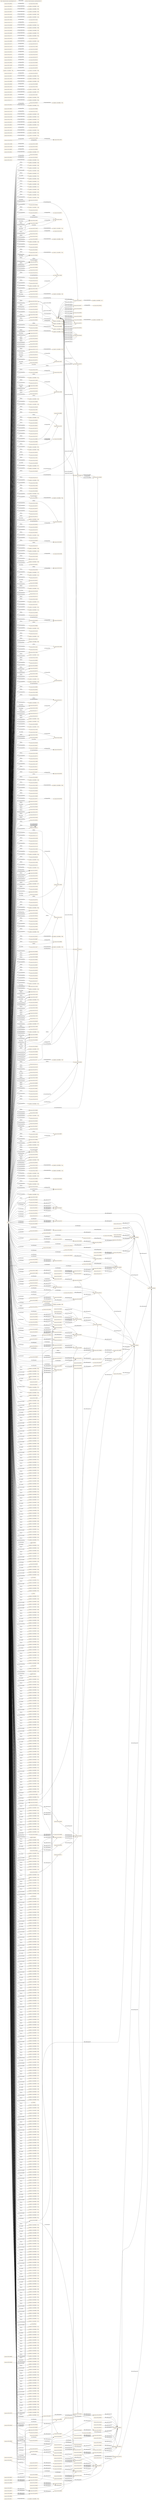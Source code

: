 digraph ar2dtool_diagram { 
rankdir=LR;
size="1501"
node [shape = rectangle, color="orange"]; "resource:SIO_000511" "resource:SIO_000520" "resource:SIO_000554" "resource:SIO_000344" "2badf24c:161b91ffb12:-7c99" "2badf24c:161b91ffb12:-7c9a" "resource:SIO_001265" "2badf24c:161b91ffb12:-7cbc" "resource:SIO_000806" "resource:SIO_000112" "2badf24c:161b91ffb12:-7ca9" "resource:SIO_000072" "resource:SIO_000452" "resource:SIO_010001" "resource:SIO_010010" "resource:SIO_010009" "resource:SIO_010341" "resource:SIO_001001" "resource:SIO_010456" "2badf24c:161b91ffb12:-7e4f" "resource:SIO_000750" "resource:SIO_000256" "resource:SIO_000431" "resource:SIO_000758" "resource:SIO_000391" "2badf24c:161b91ffb12:-7f27" "2badf24c:161b91ffb12:-7ec7" "resource:SIO_000692" "resource:SIO_000402" "resource:SIO_001091" "resource:SIO_010336" "resource:SIO_000776" "resource:SIO_000494" "resource:SIO_000056" "resource:SIO_010530" "resource:SIO_001014" "resource:SIO_000016" "resource:SIO_000092" "resource:SIO_010368" "resource:SIO_001216" "resource:SIO_010289" "resource:SIO_010416" "2badf24c:161b91ffb12:-7daf" "resource:SIO_010048" "resource:SIO_010057" "2badf24c:161b91ffb12:-7cc8" "resource:SIO_000167" "resource:SIO_000314" "resource:SIO_010375" "2badf24c:161b91ffb12:-7d6e" "resource:SIO_001232" "resource:SIO_000962" "resource:SIO_010464" "resource:SIO_010295" "resource:SIO_000417" "resource:SIO_000106" "resource:SIO_000720" "resource:SIO_010450" "resource:SIO_010458" "resource:SIO_000532" "resource:SIO_000708" "resource:SIO_000070" "resource:SIO_000404" "resource:SIO_010346" "resource:SIO_010075" "resource:SIO_001176" "resource:SIO_000185" "resource:SIO_001224" "resource:SIO_010035" "2badf24c:161b91ffb12:-7c9e" "resource:SIO_000715" "resource:SIO_010362" "resource:SIO_001210" "resource:SIO_001197" "resource:SIO_000116" "resource:SIO_001218" "resource:SIO_000810" "resource:SIO_000125" "resource:SIO_000701" "resource:SIO_000076" "resource:SIO_000456" "resource:SIO_010442" "resource:SIO_000268" "resource:SIO_000499" "2badf24c:161b91ffb12:-7c70" "resource:SIO_001010" "2badf24c:161b91ffb12:-7d1e" "resource:SIO_011126" "resource:SIO_000754" "resource:SIO_010008" "2badf24c:161b91ffb12:-7d63" "resource:SIO_001135" "resource:SIO_001095" "resource:SIO_000089" "resource:SIO_001008" "resource:SIO_010455" "resource:SIO_000722" "resource:SIO_001045" "resource:SIO_010462" "resource:SIO_001353" "2badf24c:161b91ffb12:-7f05" "resource:SIO_010101" "2badf24c:161b91ffb12:-7e65" "resource:SIO_000036" "2badf24c:161b91ffb12:-7dfa" "resource:SIO_000647" "resource:SIO_000538" "resource:SIO_010497" "resource:SIO_001291" "resource:SIO_010783" "2badf24c:161b91ffb12:-7cb2" "resource:SIO_000458" "resource:SIO_001174" "resource:SIO_000913" "resource:SIO_000915" "resource:SIO_000613" "resource:SIO_000713" "resource:SIO_001188" "resource:SIO_000756" "resource:SIO_001297" "2badf24c:161b91ffb12:-7c61" "2badf24c:161b91ffb12:-7f9b" "resource:SIO_010047" "resource:SIO_000123" "2badf24c:161b91ffb12:-7cb8" "resource:SIO_000074" "resource:SIO_000083" "resource:SIO_010448" "2badf24c:161b91ffb12:-7fb2" "resource:SIO_010533" "2badf24c:161b91ffb12:-7d84" "resource:SIO_000468" "resource:SIO_000014" "resource:SIO_000516" "2badf24c:161b91ffb12:-7e16" "2badf24c:161b91ffb12:-7f1e" "resource:SIO_001093" "resource:SIO_000500" "resource:SIO_010051" "resource:SIO_001043" "resource:SIO_000508" "2badf24c:161b91ffb12:-7f72" "2badf24c:161b91ffb12:-7e7b" "resource:SIO_000429" "resource:SIO_000809" "resource:SIO_010432" "resource:SIO_010782" "resource:SIO_000960" "resource:SIO_001132" "2badf24c:161b91ffb12:-7f43" "2badf24c:161b91ffb12:-7f3a" "resource:SIO_010004" "2badf24c:161b91ffb12:-7f6e" "resource:SIO_000524" "resource:SIO_000550" "2badf24c:161b91ffb12:-7ff8" "resource:SIO_010020" "resource:SIO_000034" "resource:SIO_000434" "2badf24c:161b91ffb12:-7d7d" "resource:SIO_000577" "resource:SIO_000005" "resource:SIO_010309" "resource:SIO_010344" "resource:SIO_000747" "resource:SIO_000279" "2badf24c:161b91ffb12:-7e0f" "resource:SIO_000441" "resource:SIO_000327" "resource:SIO_000462" "resource:SIO_000143" "resource:SIO_001295" "resource:SIO_000114" "2badf24c:161b91ffb12:-7dbe" "resource:SIO_000454" "2badf24c:161b91ffb12:-7da5" "resource:SIO_000052" "resource:SIO_010378" "resource:SIO_000353" "resource:SIO_001370" "resource:SIO_001269" "resource:SIO_000012" "2badf24c:161b91ffb12:-7dda" "resource:SIO_000752" "2badf24c:161b91ffb12:-7e6c" "resource:SIO_000555" "resource:SIO_001107" "2badf24c:161b91ffb12:-7dab" "2badf24c:161b91ffb12:-7e3d" "resource:SIO_001301" "resource:SIO_001035" "resource:SIO_001266" "resource:SIO_011001" "2badf24c:161b91ffb12:-7d58" "resource:SIO_000541" "resource:SIO_000270" "2badf24c:161b91ffb12:-7f8f" "resource:SIO_000318" "2badf24c:161b91ffb12:-7c79" "resource:SIO_000549" "2badf24c:161b91ffb12:-7e1d" "resource:SIO_001071" "resource:SIO_000512" "resource:SIO_000579" "resource:SIO_010460" "resource:SIO_000638" "resource:SIO_010011" "resource:SIO_001273" "resource:SIO_010410" "resource:SIO_000609" "2badf24c:161b91ffb12:-7dcc" "resource:SIO_000148" "resource:SIO_011118" "resource:SIO_001213" "resource:SIO_000704" "resource:SIO_010342" "2badf24c:161b91ffb12:-7e75" "resource:SIO_010071" "2badf24c:161b91ffb12:-7fe3" "2badf24c:161b91ffb12:-7ca2" "resource:SIO_000460" "resource:SIO_010039" "resource:SIO_000257" "resource:SIO_000805" "resource:SIO_010337" "resource:SIO_000664" "2badf24c:161b91ffb12:-7d52" "resource:SIO_001233" "resource:SIO_001375" "resource:SIO_001267" "2badf24c:161b91ffb12:-7ce9" "resource:SIO_000261" "2badf24c:161b91ffb12:-7fda" "2badf24c:161b91ffb12:-7ff0" "resource:SIO_010058" "resource:SIO_010451" "resource:SIO_001041" "resource:SIO_010459" "2badf24c:161b91ffb12:-7fc1" "resource:SIO_000807" "2badf24c:161b91ffb12:-7eb2" "resource:SIO_010358" "resource:SIO_000963" "resource:SIO_010780" "resource:SIO_000113" "resource:SIO_000004" "resource:SIO_000370" "resource:SIO_010296" "resource:SIO_010002" "resource:SIO_000405" "2badf24c:161b91ffb12:-7f15" "resource:SIO_000440" "2badf24c:161b91ffb12:-7cf1" "resource:SIO_000448" "2badf24c:161b91ffb12:-7f97" "resource:SIO_000721" "2badf24c:161b91ffb12:-7c93" "2badf24c:161b91ffb12:-7d9b" "2badf24c:161b91ffb12:-7e59" "2badf24c:161b91ffb12:-7eec" "resource:SIO_000751" "resource:SIO_000902" "resource:SIO_000432" "resource:SIO_010096" "resource:SIO_001294" "resource:SIO_001211" "2badf24c:161b91ffb12:-7c7f" "resource:SIO_000702" "resource:SIO_010334" "resource:SIO_001177" "resource:SIO_000269" "resource:SIO_001015" "2badf24c:161b91ffb12:-7d28" "2badf24c:161b91ffb12:-7ce3" "resource:SIO_000390" "2badf24c:161b91ffb12:-7f1b" "2badf24c:161b91ffb12:-7d73" "resource:SIO_010443" "resource:SIO_000457" "resource:SIO_010043" "resource:SIO_001090" "2badf24c:161b91ffb12:-7cb4" "resource:SIO_000505" "resource:SIO_001046" "resource:SIO_000168" "resource:SIO_000321" "resource:SIO_001116" "resource:SIO_010376" "resource:SIO_010424" "resource:SIO_000965" "2badf24c:161b91ffb12:-7f48" "resource:SIO_000418" "resource:SIO_001009" "resource:SIO_010056" "resource:SIO_000723" "2badf24c:161b91ffb12:-7f5d" "resource:SIO_001264" "2badf24c:161b91ffb12:-7cce" "resource:SIO_010090" "resource:SIO_011007" "resource:SIO_000111" "resource:SIO_000097" "resource:SIO_010463" "resource:SIO_010000" "resource:SIO_000903" "2badf24c:161b91ffb12:-7ea8" "resource:SIO_000614" "resource:SIO_000640" "resource:SIO_000146" "resource:SIO_000648" "resource:SIO_000430" "resource:SIO_001292" "resource:SIO_000289" "resource:SIO_000707" "resource:SIO_000337" "resource:SIO_000401" "resource:SIO_000459" "resource:SIO_000523" "resource:SIO_010340" "resource:SIO_010074" "resource:SIO_001175" "resource:SIO_001040" "resource:SIO_000914" "resource:SIO_000275" "resource:SIO_000675" "resource:SIO_000784" "resource:SIO_000714" "resource:SIO_011121" "2badf24c:161b91ffb12:-7cbf" "2badf24c:161b91ffb12:-7cd5" "resource:SIO_001298" "resource:SIO_001215" "resource:SIO_010288" "resource:SIO_010415" "resource:SIO_001136" "resource:SIO_000342" "resource:SIO_000376" "2badf24c:161b91ffb12:-7dea" "resource:SIO_000166" "2badf24c:161b91ffb12:-7da1" "resource:SIO_010508" "2badf24c:161b91ffb12:-7d85" "resource:SIO_001231" "2badf24c:161b91ffb12:-7e2c" "resource:SIO_000015" "resource:SIO_000580" "resource:SIO_000091" "2badf24c:161b91ffb12:-7edd" "resource:SIO_010076" "resource:SIO_000150" "resource:SIO_000995" "2badf24c:161b91ffb12:-7e6f" "resource:SIO_001270" "resource:SIO_000307" "2badf24c:161b91ffb12:-7d77" "resource:SIO_001094" "resource:SIO_000559" "resource:SIO_000501" "resource:SIO_000509" "resource:SIO_001262" "2badf24c:161b91ffb12:-7f60" "resource:SIO_010457" "resource:SIO_000762" "resource:SIO_001074" "resource:SIO_000539" "2badf24c:161b91ffb12:-7db4" "resource:SIO_000961" "resource:SIO_010005" "2badf24c:161b91ffb12:-7e43" "resource:SIO_010345" "2badf24c:161b91ffb12:-7d6a" "resource:SIO_000328" "resource:SIO_010100" "resource:SIO_000463" "resource:SIO_000144" "resource:SIO_000035" "resource:SIO_000435" "resource:SIO_010094" "resource:SIO_000395" "resource:SIO_010029" "2badf24c:161b91ffb12:-7fd2" "resource:SIO_000578" "resource:SIO_000115" "resource:SIO_001217" "resource:SIO_000006" "resource:SIO_000124" "resource:SIO_000626" "resource:SIO_001289" "resource:SIO_000498" "2badf24c:161b91ffb12:-7cea" "resource:SIO_000131" "resource:SIO_000653" "resource:SIO_000753" "resource:SIO_000997" "resource:SIO_001296" "resource:SIO_001209" "resource:SIO_000333" "resource:SIO_000455" "2badf24c:161b91ffb12:-7ed5" "resource:SIO_000503" "resource:SIO_000162" "resource:SIO_000284" "resource:SIO_001227" "2badf24c:161b91ffb12:-7e92" "resource:SIO_010038" "resource:SIO_000354" "2badf24c:161b91ffb12:-7de2" "resource:SIO_011125" "resource:SIO_010299" "resource:SIO_010007" "2badf24c:161b91ffb12:-7f7c" "resource:SIO_000556" "resource:SIO_010411" "resource:SIO_010310" "resource:SIO_010054" "resource:SIO_001145" "resource:SIO_001302" "resource:SIO_000592" "resource:SIO_011002" "resource:SIO_011119" "resource:SIO_000428" "2badf24c:161b91ffb12:-7f77" "resource:SIO_000437" "resource:SIO_010099" "resource:SIO_001072" "2badf24c:161b91ffb12:-7e1e" "resource:SIO_000069" "resource:SIO_000000" "resource:SIO_000400" "resource:SIO_000967" "resource:SIO_010461" "resource:SIO_000639" "2badf24c:161b91ffb12:-7f57" "resource:SIO_001274" "resource:SIO_000396" "2badf24c:161b91ffb12:-7f93" "resource:SIO_001003" "resource:SIO_000564" "resource:SIO_000719" "resource:SIO_000612" "resource:SIO_000258" "resource:SIO_001214" "resource:SIO_001290" "resource:SIO_000755" "resource:SIO_001336" "resource:SIO_000705" "resource:SIO_000694" "resource:SIO_010046" "resource:SIO_000122" "resource:SIO_001038" "resource:SIO_010072" "2badf24c:161b91ffb12:-7c8f" "resource:SIO_010532" "resource:SIO_000959" "resource:SIO_000476" "resource:SIO_000651" "resource:SIO_010025" "resource:SIO_001050" "resource:SIO_000794" "resource:SIO_001139" "resource:SIO_000073" "resource:SIO_000453" "resource:SIO_000340" "2badf24c:161b91ffb12:-7d10" "resource:SIO_010447" "resource:SIO_010059" "resource:SIO_000483" "resource:SIO_010506" "resource:SIO_000319" "2badf24c:161b91ffb12:-7cfd" "resource:SIO_001234" "resource:SIO_000262" "resource:SIO_000449" "resource:SIO_000108" "resource:SIO_010052" "resource:SIO_000507" "resource:SIO_001260" "resource:SIO_000808" "resource:SIO_010359" "resource:SIO_010423" "resource:SIO_000589" "resource:SIO_000017" "resource:SIO_010003" "resource:SIO_010343" "2badf24c:161b91ffb12:-7d3c" "2badf24c:161b91ffb12:-7e26" "resource:SIO_000562" "resource:SIO_000142" "2badf24c:161b91ffb12:-7e62" "resource:SIO_000433" "resource:SIO_000469" "resource:SIO_000078" "resource:SIO_010044" "2badf24c:161b91ffb12:-7fb6" "resource:SIO_000780" "resource:SIO_010030" "2badf24c:161b91ffb12:-7f36" "resource:SIO_000616" "resource:SIO_000966" "resource:SIO_000302" "resource:SIO_010363" "2badf24c:161b91ffb12:-7e9e" "resource:SIO_010284" "2badf24c:161b91ffb12:-7d02" "resource:SIO_000080" "resource:SIO_000984" "2badf24c:161b91ffb12:-7e54" "resource:SIO_001047" "resource:SIO_010377" "resource:SIO_001117" "2badf24c:161b91ffb12:-7fac" "resource:SIO_010091" "2badf24c:161b91ffb12:-7f2f" "resource:SIO_010425" "2badf24c:161b91ffb12:-7ffc" ; /*classes style*/
	"resource:SIO_010009" -> "resource:SIO_010010" [ label = "owl:disjointWith" ];
	"resource:SIO_001098" -> "resource:SIO_000272" [ label = "rdfs:subPropertyOf" ];
	"resource:SIO_010462" -> "resource:SIO_010463" [ label = "owl:disjointWith" ];
	"resource:SIO_001279" -> "resource:SIO_000008" [ label = "rdfs:subPropertyOf" ];
	"resource:SIO_010377" -> "resource:SIO_010378" [ label = "owl:disjointWith" ];
	"resource:SIO_010377" -> "2badf24c:161b91ffb12:-7cbf" [ label = "owl:equivalentClass" ];
	"resource:SIO_000232" -> "resource:SIO_000062" [ label = "rdfs:subPropertyOf" ];
	"resource:SIO_000805" -> "resource:SIO_000806" [ label = "owl:disjointWith" ];
	"resource:SIO_010432" -> "2badf24c:161b91ffb12:-7cb4" [ label = "owl:equivalentClass" ];
	"resource:SIO_000202" -> "resource:SIO_000145" [ label = "rdfs:subPropertyOf" ];
	"resource:SIO_000093" -> "resource:SIO_000068" [ label = "rdfs:subPropertyOf" ];
	"resource:SIO_001280" -> "resource:SIO_000011" [ label = "rdfs:subPropertyOf" ];
	"resource:SIO_000274" -> "resource:SIO_000497" [ label = "rdfs:subPropertyOf" ];
	"resource:SIO_000274" -> "resource:SIO_000244" [ label = "rdfs:subPropertyOf" ];
	"resource:SIO_001008" -> "2badf24c:161b91ffb12:-7e16" [ label = "owl:equivalentClass" ];
	"resource:SIO_000455" -> "resource:SIO_000458" [ label = "owl:disjointWith" ];
	"resource:SIO_000455" -> "2badf24c:161b91ffb12:-7f1e" [ label = "owl:equivalentClass" ];
	"resource:SIO_000063" -> "resource:SIO_000062" [ label = "rdfs:subPropertyOf" ];
	"resource:SIO_010082" -> "resource:SIO_010078" [ label = "rdfs:subPropertyOf" ];
	"resource:SIO_000244" -> "resource:SIO_000352" [ label = "rdfs:subPropertyOf" ];
	"resource:SIO_000636" -> "resource:SIO_000352" [ label = "rdfs:subPropertyOf" ];
	"resource:SIO_000425" -> "resource:SIO_000001" [ label = "rdfs:subPropertyOf" ];
	"resource:SIO_000214" -> "resource:SIO_000425" [ label = "rdfs:subPropertyOf" ];
	"resource:SIO_000793" -> "resource:SIO_000687" [ label = "rdfs:subPropertyOf" ];
	"resource:SIO_000974" -> "resource:SIO_000053" [ label = "rdfs:subPropertyOf" ];
	"resource:SIO_000497" -> "resource:SIO_000272" [ label = "rdfs:subPropertyOf" ];
	"resource:SIO_010782" -> "resource:SIO_010783" [ label = "owl:disjointWith" ];
	"resource:SIO_000286" -> "resource:SIO_000497" [ label = "rdfs:subPropertyOf" ];
	"resource:SIO_000552" -> "resource:SIO_000230" [ label = "rdfs:subPropertyOf" ];
	"resource:SIO_001262" -> "2badf24c:161b91ffb12:-7d85" [ label = "owl:equivalentClass" ];
	"resource:SIO_000341" -> "resource:SIO_000425" [ label = "rdfs:subPropertyOf" ];
	"resource:SIO_000733" -> "resource:SIO_000737" [ label = "rdfs:subPropertyOf" ];
	"resource:SIO_000437" -> "2badf24c:161b91ffb12:-7f3a" [ label = "owl:equivalentClass" ];
	"resource:SIO_010456" -> "2badf24c:161b91ffb12:-7c9a" [ label = "owl:equivalentClass" ];
	"resource:SIO_000311" -> "resource:SIO_000232" [ label = "rdfs:subPropertyOf" ];
	"resource:SIO_000226" -> "resource:SIO_000236" [ label = "rdfs:subPropertyOf" ];
	"resource:SIO_000775" -> "resource:SIO_000773" [ label = "rdfs:subPropertyOf" ];
	"resource:SIO_000268" -> "2badf24c:161b91ffb12:-7f6e" [ label = "owl:equivalentClass" ];
	"resource:SIO_000142" -> "resource:SIO_000143" [ label = "owl:disjointWith" ];
	"resource:SIO_000449" -> "resource:SIO_000468" [ label = "owl:disjointWith" ];
	"resource:SIO_000323" -> "resource:SIO_000128" [ label = "rdfs:subPropertyOf" ];
	"resource:SIO_001159" -> "resource:SIO_000062" [ label = "rdfs:subPropertyOf" ];
	"resource:SIO_000208" -> "resource:SIO_000773" [ label = "rdfs:subPropertyOf" ];
	"resource:SIO_000365" -> "resource:SIO_000219" [ label = "rdfs:subPropertyOf" ];
	"resource:SIO_000631" -> "resource:SIO_000628" [ label = "rdfs:subPropertyOf" ];
	"resource:SIO_000420" -> "resource:SIO_000425" [ label = "rdfs:subPropertyOf" ];
	"resource:SIO_000335" -> "resource:SIO_000652" [ label = "rdfs:subPropertyOf" ];
	"resource:SIO_000335" -> "resource:SIO_000293" [ label = "rdfs:subPropertyOf" ];
	"resource:SIO_000124" -> "2badf24c:161b91ffb12:-7f93" [ label = "owl:equivalentClass" ];
	"resource:SIO_001045" -> "2badf24c:161b91ffb12:-7e0f" [ label = "owl:equivalentClass" ];
	"resource:SIO_010058" -> "resource:SIO_010059" [ label = "owl:disjointWith" ];
	"resource:SIO_000673" -> "resource:SIO_000671" [ label = "rdfs:subPropertyOf" ];
	"resource:SIO_000462" -> "resource:SIO_000463" [ label = "owl:disjointWith" ];
	"resource:SIO_000251" -> "resource:SIO_000249" [ label = "rdfs:subPropertyOf" ];
	"resource:SIO_000643" -> "resource:SIO_000224" [ label = "rdfs:subPropertyOf" ];
	"resource:SIO_000558" -> "resource:SIO_010302" [ label = "rdfs:subPropertyOf" ];
	"resource:SIO_001353" -> "2badf24c:161b91ffb12:-7d6e" [ label = "owl:equivalentClass" ];
	"resource:SIO_000221" -> "resource:SIO_000008" [ label = "rdfs:subPropertyOf" ];
	"resource:SIO_010336" -> "resource:SIO_010337" [ label = "owl:disjointWith" ];
	"resource:SIO_000709" -> "resource:SIO_000001" [ label = "rdfs:subPropertyOf" ];
	"resource:SIO_000293" -> "resource:SIO_000203" [ label = "rdfs:subPropertyOf" ];
	"resource:SIO_011126" -> "2badf24c:161b91ffb12:-7c61" [ label = "owl:equivalentClass" ];
	"resource:SIO_000655" -> "resource:SIO_000294" [ label = "rdfs:subPropertyOf" ];
	"resource:SIO_000052" -> "2badf24c:161b91ffb12:-7fda" [ label = "owl:equivalentClass" ];
	"resource:SIO_000710" -> "resource:SIO_000709" [ label = "rdfs:subPropertyOf" ];
	"resource:SIO_000233" -> "resource:SIO_000011" [ label = "rdfs:subPropertyOf" ];
	"resource:SIO_001154" -> "resource:SIO_000294" [ label = "rdfs:subPropertyOf" ];
	"resource:SIO_000203" -> "resource:SIO_000322" [ label = "rdfs:subPropertyOf" ];
	"resource:SIO_000697" -> "resource:SIO_000709" [ label = "rdfs:subPropertyOf" ];
	"resource:SIO_001009" -> "resource:SIO_001010" [ label = "owl:disjointWith" ];
	"resource:SIO_010083" -> "resource:SIO_010079" [ label = "rdfs:subPropertyOf" ];
	"resource:SIO_000064" -> "resource:SIO_000219" [ label = "rdfs:subPropertyOf" ];
	"resource:SIO_000456" -> "resource:SIO_000457" [ label = "owl:disjointWith" ];
	"resource:SIO_000245" -> "resource:SIO_000294" [ label = "rdfs:subPropertyOf" ];
	"resource:SIO_000511" -> "2badf24c:161b91ffb12:-7f05" [ label = "owl:equivalentClass" ];
	"resource:SIO_000426" -> "resource:SIO_000425" [ label = "rdfs:subPropertyOf" ];
	"resource:SIO_000215" -> "resource:SIO_000011" [ label = "rdfs:subPropertyOf" ];
	"resource:SIO_000975" -> "resource:SIO_000093" [ label = "rdfs:subPropertyOf" ];
	"resource:SIO_000679" -> "resource:SIO_000054" [ label = "rdfs:subPropertyOf" ];
	"resource:SIO_000553" -> "resource:SIO_000231" [ label = "rdfs:subPropertyOf" ];
	"resource:SIO_000342" -> "2badf24c:161b91ffb12:-7f48" [ label = "owl:equivalentClass" ];
	"resource:SIO_000734" -> "resource:SIO_000699" [ label = "rdfs:subPropertyOf" ];
	"resource:SIO_000257" -> "resource:SIO_000258" [ label = "owl:disjointWith" ];
	"resource:SIO_000131" -> "resource:SIO_001197" [ label = "owl:disjointWith" ];
	"resource:SIO_000523" -> "resource:SIO_000524" [ label = "owl:disjointWith" ];
	"resource:SIO_010457" -> "2badf24c:161b91ffb12:-7c93" [ label = "owl:equivalentClass" ];
	"resource:SIO_000312" -> "resource:SIO_000229" [ label = "rdfs:subPropertyOf" ];
	"resource:SIO_000704" -> "resource:SIO_000721" [ label = "owl:disjointWith" ];
	"resource:SIO_000227" -> "resource:SIO_000643" [ label = "rdfs:subPropertyOf" ];
	"resource:SIO_000680" -> "resource:SIO_000679" [ label = "rdfs:subPropertyOf" ];
	"resource:SIO_010005" -> "resource:SIO_010047" [ label = "owl:disjointWith" ];
	"resource:SIO_000269" -> "resource:SIO_000270" [ label = "owl:disjointWith" ];
	"resource:SIO_010288" -> "resource:SIO_010289" [ label = "owl:disjointWith" ];
	"resource:SIO_000324" -> "resource:SIO_000202" [ label = "rdfs:subPropertyOf" ];
	"resource:SIO_010343" -> "2badf24c:161b91ffb12:-7cea" [ label = "owl:equivalentClass" ];
	"resource:SIO_000692" -> "resource:SIO_000694" [ label = "owl:disjointWith" ];
	"resource:SIO_000028" -> "resource:SIO_000145" [ label = "rdfs:subPropertyOf" ];
	"resource:SIO_000209" -> "resource:SIO_000773" [ label = "rdfs:subPropertyOf" ];
	"resource:SIO_000577" -> "resource:SIO_000578" [ label = "owl:disjointWith" ];
	"resource:SIO_000758" -> "resource:SIO_001093" [ label = "owl:disjointWith" ];
	"resource:SIO_000240" -> "resource:SIO_000203" [ label = "rdfs:subPropertyOf" ];
	"resource:SIO_000632" -> "resource:SIO_000210" [ label = "rdfs:subPropertyOf" ];
	"resource:SIO_000421" -> "resource:SIO_000425" [ label = "rdfs:subPropertyOf" ];
	"resource:SIO_000210" -> "resource:SIO_000628" [ label = "rdfs:subPropertyOf" ];
	"resource:SIO_000125" -> "2badf24c:161b91ffb12:-7f8f" [ label = "owl:equivalentClass" ];
	"resource:SIO_001046" -> "resource:SIO_001047" [ label = "owl:disjointWith" ];
	"resource:SIO_010410" -> "2badf24c:161b91ffb12:-7cbc" [ label = "owl:equivalentClass" ];
	"resource:SIO_000970" -> "resource:SIO_000975" [ label = "rdfs:subPropertyOf" ];
	"resource:SIO_001101" -> "resource:SIO_000709" [ label = "rdfs:subPropertyOf" ];
	"resource:SIO_000674" -> "resource:SIO_000672" [ label = "rdfs:subPropertyOf" ];
	"resource:SIO_000589" -> "2badf24c:161b91ffb12:-7eec" [ label = "owl:equivalentClass" ];
	"http://semanticscience.org/ontology/sio.owl" -> "http://creativecommons.org/licenses/by/4.0/" [ label = "terms:license" ];
	"resource:SIO_000252" -> "resource:SIO_000212" [ label = "rdfs:subPropertyOf" ];
	"resource:SIO_000644" -> "resource:SIO_000223" [ label = "rdfs:subPropertyOf" ];
	"resource:SIO_001269" -> "resource:SIO_001270" [ label = "owl:disjointWith" ];
	"resource:SIO_000222" -> "resource:SIO_000011" [ label = "rdfs:subPropertyOf" ];
	"resource:SIO_000011" -> "resource:SIO_000001" [ label = "rdfs:subPropertyOf" ];
	"resource:SIO_000318" -> "resource:SIO_000319" [ label = "owl:disjointWith" ];
	"resource:SIO_000294" -> "resource:SIO_000243" [ label = "rdfs:subPropertyOf" ];
	"resource:SIO_010000" -> "2badf24c:161b91ffb12:-7d63" [ label = "owl:equivalentClass" ];
	"resource:SIO_001209" -> "2badf24c:161b91ffb12:-7d9b" [ label = "owl:equivalentClass" ];
	"resource:SIO_000656" -> "resource:SIO_000655" [ label = "rdfs:subPropertyOf" ];
	"resource:SIO_000053" -> "resource:SIO_000028" [ label = "rdfs:subPropertyOf" ];
	"resource:SIO_000234" -> "resource:SIO_000008" [ label = "rdfs:subPropertyOf" ];
	"resource:SIO_001155" -> "resource:SIO_000352" [ label = "rdfs:subPropertyOf" ];
	"resource:SIO_000807" -> "resource:SIO_000808" [ label = "owl:disjointWith" ];
	"resource:SIO_001210" -> "resource:SIO_001211" [ label = "owl:disjointWith" ];
	"resource:SIO_000204" -> "resource:SIO_000322" [ label = "rdfs:subPropertyOf" ];
	"resource:SIO_000095" -> "resource:SIO_000011" [ label = "rdfs:subPropertyOf" ];
	"resource:SIO_000668" -> "resource:SIO_000628" [ label = "rdfs:subPropertyOf" ];
	"resource:SIO_010295" -> "resource:SIO_010296" [ label = "owl:disjointWith" ];
	"resource:SIO_000246" -> "resource:SIO_000245" [ label = "rdfs:subPropertyOf" ];
	"resource:SIO_000427" -> "resource:SIO_000424" [ label = "rdfs:subPropertyOf" ];
	"resource:SIO_000216" -> "resource:SIO_000008" [ label = "rdfs:subPropertyOf" ];
	"resource:SIO_000005" -> "resource:SIO_000340" [ label = "owl:disjointWith" ];
	"resource:SIO_000288" -> "resource:SIO_000203" [ label = "rdfs:subPropertyOf" ];
	"resource:SIO_000554" -> "resource:SIO_000555" [ label = "owl:disjointWith" ];
	"resource:SIO_000469" -> "2badf24c:161b91ffb12:-7f15" [ label = "owl:equivalentClass" ];
	"resource:SIO_010362" -> "2badf24c:161b91ffb12:-7cce" [ label = "owl:equivalentClass" ];
	"resource:SIO_000735" -> "resource:SIO_000733" [ label = "rdfs:subPropertyOf" ];
	"resource:SIO_000132" -> "resource:SIO_000322" [ label = "rdfs:subPropertyOf" ];
	"resource:SIO_010458" -> "2badf24c:161b91ffb12:-7c8f" [ label = "owl:equivalentClass" ];
	"resource:SIO_000313" -> "resource:SIO_000310" [ label = "rdfs:subPropertyOf" ];
	"resource:SIO_000892" -> "resource:SIO_000212" [ label = "rdfs:subPropertyOf" ];
	"resource:SIO_000228" -> "resource:SIO_000644" [ label = "rdfs:subPropertyOf" ];
	"resource:SIO_000681" -> "resource:SIO_000679" [ label = "rdfs:subPropertyOf" ];
	"resource:SIO_000017" -> "resource:SIO_000354" [ label = "owl:disjointWith" ];
	"resource:SIO_010302" -> "resource:SIO_000272" [ label = "rdfs:subPropertyOf" ];
	"resource:SIO_000089" -> "2badf24c:161b91ffb12:-7fc1" [ label = "owl:equivalentClass" ];
	"resource:SIO_000440" -> "2badf24c:161b91ffb12:-7f2f" [ label = "owl:equivalentClass" ];
	"resource:SIO_000355" -> "resource:SIO_000229" [ label = "rdfs:subPropertyOf" ];
	"resource:SIO_000059" -> "resource:SIO_000008" [ label = "rdfs:subPropertyOf" ];
	"resource:SIO_010078" -> "resource:SIO_000338" [ label = "rdfs:subPropertyOf" ];
	"resource:SIO_000325" -> "2badf24c:161b91ffb12:-7ff4" [ label = "owl:propertyChainAxiom" ];
	"resource:SIO_000325" -> "resource:SIO_000322" [ label = "rdfs:subPropertyOf" ];
	"resource:SIO_001035" -> "resource:SIO_001038" [ label = "owl:disjointWith" ];
	"resource:SIO_000029" -> "resource:SIO_000096" [ label = "rdfs:subPropertyOf" ];
	"resource:SIO_001301" -> "resource:SIO_001302" [ label = "owl:disjointWith" ];
	"resource:SIO_010048" -> "resource:SIO_010052" [ label = "owl:disjointWith" ];
	"resource:SIO_000482" -> "resource:SIO_000283" [ label = "rdfs:subPropertyOf" ];
	"resource:SIO_000060" -> "resource:SIO_000205" [ label = "rdfs:subPropertyOf" ];
	"resource:SIO_000452" -> "resource:SIO_000454" [ label = "owl:disjointWith" ];
	"resource:SIO_000452" -> "resource:SIO_000453" [ label = "owl:disjointWith" ];
	"resource:SIO_000241" -> "resource:SIO_000652" [ label = "rdfs:subPropertyOf" ];
	"resource:SIO_000241" -> "resource:SIO_000211" [ label = "rdfs:subPropertyOf" ];
	"resource:SIO_000633" -> "resource:SIO_000205" [ label = "rdfs:subPropertyOf" ];
	"resource:SIO_000422" -> "resource:SIO_000283" [ label = "rdfs:subPropertyOf" ];
	"resource:SIO_000211" -> "resource:SIO_000203" [ label = "rdfs:subPropertyOf" ];
	"resource:SIO_000971" -> "resource:SIO_000974" [ label = "rdfs:subPropertyOf" ];
	"resource:SIO_000307" -> "2badf24c:161b91ffb12:-7f60" [ label = "owl:equivalentClass" ];
	"resource:SIO_000283" -> "resource:SIO_000272" [ label = "rdfs:subPropertyOf" ];
	"resource:SIO_000675" -> "2badf24c:161b91ffb12:-7ec7" [ label = "owl:equivalentClass" ];
	"resource:SIO_000072" -> "resource:SIO_000073" [ label = "owl:disjointWith" ];
	"resource:SIO_000253" -> "resource:SIO_000008" [ label = "rdfs:subPropertyOf" ];
	"resource:SIO_001174" -> "2badf24c:161b91ffb12:-7dbe" [ label = "owl:equivalentClass" ];
	"resource:SIO_000223" -> "resource:SIO_000008" [ label = "rdfs:subPropertyOf" ];
	"resource:SIO_010423" -> "2badf24c:161b91ffb12:-7cb8" [ label = "owl:equivalentClass" ];
	"resource:SIO_000772" -> "resource:SIO_000631" [ label = "rdfs:subPropertyOf" ];
	"resource:SIO_000687" -> "resource:SIO_000322" [ label = "rdfs:subPropertyOf" ];
	"resource:SIO_001090" -> "resource:SIO_001091" [ label = "owl:disjointWith" ];
	"resource:SIO_000657" -> "resource:SIO_000352" [ label = "rdfs:subPropertyOf" ];
	"resource:SIO_000054" -> "resource:SIO_000053" [ label = "rdfs:subPropertyOf" ];
	"resource:SIO_000235" -> "resource:SIO_000586" [ label = "rdfs:subPropertyOf" ];
	"resource:SIO_001156" -> "resource:SIO_000294" [ label = "rdfs:subPropertyOf" ];
	"resource:SIO_001156" -> "resource:SIO_000229" [ label = "rdfs:subPropertyOf" ];
	"resource:SIO_000205" -> "resource:SIO_000212" [ label = "rdfs:subPropertyOf" ];
	"resource:SIO_000784" -> "resource:SIO_010052" [ label = "owl:disjointWith" ];
	"resource:SIO_000784" -> "resource:SIO_010048" [ label = "owl:disjointWith" ];
	"resource:SIO_000699" -> "resource:SIO_000737" [ label = "rdfs:subPropertyOf" ];
	"resource:SIO_000965" -> "2badf24c:161b91ffb12:-7e43" [ label = "owl:equivalentClass" ];
	"resource:SIO_000096" -> "resource:SIO_000093" [ label = "rdfs:subPropertyOf" ];
	"resource:SIO_000362" -> "resource:SIO_000008" [ label = "rdfs:subPropertyOf" ];
	"resource:SIO_000277" -> "resource:SIO_000631" [ label = "rdfs:subPropertyOf" ];
	"resource:SIO_000066" -> "resource:SIO_000253" [ label = "rdfs:subPropertyOf" ];
	"resource:SIO_000458" -> "2badf24c:161b91ffb12:-7f1b" [ label = "owl:equivalentClass" ];
	"resource:SIO_000332" -> "resource:SIO_000563" [ label = "rdfs:subPropertyOf" ];
	"resource:SIO_000247" -> "resource:SIO_000244" [ label = "rdfs:subPropertyOf" ];
	"resource:SIO_000905" -> "resource:SIO_000291" [ label = "rdfs:subPropertyOf" ];
	"resource:SIO_010532" -> "resource:SIO_010533" [ label = "owl:disjointWith" ];
	"resource:SIO_010447" -> "resource:SIO_010448" [ label = "owl:disjointWith" ];
	"resource:SIO_000217" -> "resource:SIO_000223" [ label = "rdfs:subPropertyOf" ];
	"resource:SIO_000609" -> "2badf24c:161b91ffb12:-7edd" [ label = "owl:equivalentClass" ];
	"resource:SIO_000640" -> "resource:SIO_000751" [ label = "owl:disjointWith" ];
	"resource:SIO_010363" -> "2badf24c:161b91ffb12:-7cc8" [ label = "owl:equivalentClass" ];
	"resource:SIO_000736" -> "resource:SIO_000001" [ label = "rdfs:subPropertyOf" ];
	"resource:SIO_010459" -> "resource:SIO_010460" [ label = "owl:disjointWith" ];
	"resource:SIO_000314" -> "2badf24c:161b91ffb12:-7f5d" [ label = "owl:equivalentClass" ];
	"resource:SIO_000229" -> "resource:SIO_000132" [ label = "rdfs:subPropertyOf" ];
	"resource:SIO_000682" -> "resource:SIO_000029" [ label = "rdfs:subPropertyOf" ];
	"resource:SIO_000652" -> "resource:SIO_000203" [ label = "rdfs:subPropertyOf" ];
	"resource:SIO_001096" -> "resource:SIO_000272" [ label = "rdfs:subPropertyOf" ];
	"resource:SIO_000441" -> "2badf24c:161b91ffb12:-7f27" [ label = "owl:equivalentClass" ];
	"resource:SIO_010375" -> "resource:SIO_010376" [ label = "owl:disjointWith" ];
	"resource:SIO_000356" -> "resource:SIO_000062" [ label = "rdfs:subPropertyOf" ];
	"resource:SIO_001277" -> "resource:SIO_000628" [ label = "rdfs:subPropertyOf" ];
	"resource:SIO_000230" -> "resource:SIO_000132" [ label = "rdfs:subPropertyOf" ];
	"resource:SIO_000145" -> "resource:SIO_000322" [ label = "rdfs:subPropertyOf" ];
	"resource:SIO_010079" -> "resource:SIO_000339" [ label = "rdfs:subPropertyOf" ];
	"resource:SIO_000960" -> "resource:SIO_000962" [ label = "owl:disjointWith" ];
	"resource:SIO_000960" -> "resource:SIO_000961" [ label = "owl:disjointWith" ];
	"resource:SIO_000272" -> "resource:SIO_000736" [ label = "rdfs:subPropertyOf" ];
	"resource:SIO_000579" -> "resource:SIO_000580" [ label = "owl:disjointWith" ];
	"resource:SIO_000061" -> "resource:SIO_000322" [ label = "rdfs:subPropertyOf" ];
	"resource:SIO_010080" -> "resource:SIO_010078" [ label = "rdfs:subPropertyOf" ];
	"resource:SIO_000242" -> "resource:SIO_000652" [ label = "rdfs:subPropertyOf" ];
	"resource:SIO_000242" -> "resource:SIO_000240" [ label = "rdfs:subPropertyOf" ];
	"resource:SIO_000634" -> "resource:SIO_000558" [ label = "rdfs:subPropertyOf" ];
	"resource:SIO_000900" -> "resource:SIO_000216" [ label = "rdfs:subPropertyOf" ];
	"resource:SIO_000549" -> "resource:SIO_000550" [ label = "owl:disjointWith" ];
	"resource:SIO_010442" -> "2badf24c:161b91ffb12:-7ca9" [ label = "owl:equivalentClass" ];
	"resource:SIO_000338" -> "resource:SIO_000563" [ label = "rdfs:subPropertyOf" ];
	"resource:SIO_000338" -> "resource:SIO_000243" [ label = "rdfs:subPropertyOf" ];
	"resource:SIO_000212" -> "resource:SIO_000001" [ label = "rdfs:subPropertyOf" ];
	"resource:SIO_000972" -> "resource:SIO_000974" [ label = "rdfs:subPropertyOf" ];
	"resource:SIO_000495" -> "resource:SIO_000272" [ label = "rdfs:subPropertyOf" ];
	"resource:SIO_010780" -> "2badf24c:161b91ffb12:-7c70" [ label = "owl:equivalentClass" ];
	"resource:SIO_000254" -> "resource:SIO_000011" [ label = "rdfs:subPropertyOf" ];
	"resource:SIO_000646" -> "resource:SIO_000643" [ label = "rdfs:subPropertyOf" ];
	"resource:SIO_000224" -> "resource:SIO_000011" [ label = "rdfs:subPropertyOf" ];
	"resource:SIO_000139" -> "resource:SIO_000132" [ label = "rdfs:subPropertyOf" ];
	"resource:SIO_010424" -> "resource:SIO_010425" [ label = "owl:disjointWith" ];
	"resource:SIO_000773" -> "resource:SIO_000252" [ label = "rdfs:subPropertyOf" ];
	"resource:SIO_000562" -> "resource:SIO_010284" [ label = "owl:disjointWith" ];
	"resource:SIO_000477" -> "resource:SIO_000422" [ label = "rdfs:subPropertyOf" ];
	"resource:SIO_010309" -> "resource:SIO_010310" [ label = "owl:disjointWith" ];
	"resource:SIO_000658" -> "resource:SIO_000657" [ label = "rdfs:subPropertyOf" ];
	"resource:SIO_001242" -> "resource:SIO_000736" [ label = "rdfs:subPropertyOf" ];
	"resource:SIO_001157" -> "resource:SIO_000352" [ label = "rdfs:subPropertyOf" ];
	"resource:SIO_000236" -> "resource:SIO_000646" [ label = "rdfs:subPropertyOf" ];
	"resource:SIO_000628" -> "resource:SIO_000001" [ label = "rdfs:subPropertyOf" ];
	"resource:SIO_000809" -> "2badf24c:161b91ffb12:-7e6f" [ label = "owl:equivalentClass" ];
	"resource:SIO_000206" -> "resource:SIO_000772" [ label = "rdfs:subPropertyOf" ];
	"resource:SIO_000966" -> "resource:SIO_000967" [ label = "owl:disjointWith" ];
	"resource:SIO_000363" -> "resource:SIO_000011" [ label = "rdfs:subPropertyOf" ];
	"resource:SIO_000278" -> "resource:SIO_000252" [ label = "rdfs:subPropertyOf" ];
	"resource:SIO_000810" -> "2badf24c:161b91ffb12:-7e6c" [ label = "owl:equivalentClass" ];
	"resource:SIO_000248" -> "resource:SIO_000352" [ label = "rdfs:subPropertyOf" ];
	"resource:SIO_000122" -> "2badf24c:161b91ffb12:-7f9b" [ label = "owl:equivalentClass" ];
	"resource:SIO_000490" -> "resource:SIO_000482" [ label = "rdfs:subPropertyOf" ];
	"resource:SIO_000218" -> "resource:SIO_000224" [ label = "rdfs:subPropertyOf" ];
	"resource:SIO_000671" -> "resource:SIO_000008" [ label = "rdfs:subPropertyOf" ];
	"resource:SIO_000586" -> "resource:SIO_000644" [ label = "rdfs:subPropertyOf" ];
	"resource:SIO_000641" -> "resource:SIO_000008" [ label = "rdfs:subPropertyOf" ];
	"resource:SIO_000737" -> "resource:SIO_000736" [ label = "rdfs:subPropertyOf" ];
	"resource:SIO_000707" -> "resource:SIO_000708" [ label = "owl:disjointWith" ];
	"resource:SIO_000291" -> "resource:SIO_000230" [ label = "rdfs:subPropertyOf" ];
	"resource:SIO_000080" -> "resource:SIO_000448" [ label = "owl:disjointWith" ];
	"resource:SIO_001097" -> "resource:SIO_000272" [ label = "rdfs:subPropertyOf" ];
	"resource:SIO_010461" -> "resource:SIO_010464" [ label = "owl:disjointWith" ];
	"resource:SIO_001278" -> "resource:SIO_000628" [ label = "rdfs:subPropertyOf" ];
	"resource:SIO_000749" -> "resource:SIO_000737" [ label = "rdfs:subPropertyOf" ];
	"resource:SIO_000231" -> "resource:SIO_000062" [ label = "rdfs:subPropertyOf" ];
	"resource:SIO_000020" -> "resource:SIO_000210" [ label = "rdfs:subPropertyOf" ];
	"resource:SIO_010346" -> "2badf24c:161b91ffb12:-7cd5" [ label = "owl:equivalentClass" ];
	"resource:SIO_000719" -> "resource:SIO_000720" [ label = "owl:disjointWith" ];
	"resource:SIO_000092" -> "2badf24c:161b91ffb12:-7fb6" [ label = "owl:equivalentClass" ];
	"resource:SIO_000484" -> "resource:SIO_000482" [ label = "rdfs:subPropertyOf" ];
	"resource:SIO_000273" -> "resource:SIO_000053" [ label = "rdfs:subPropertyOf" ];
	"resource:SIO_000062" -> "resource:SIO_000322" [ label = "rdfs:subPropertyOf" ];
	"resource:SIO_010081" -> "resource:SIO_010079" [ label = "rdfs:subPropertyOf" ];
	"resource:SIO_001375" -> "2badf24c:161b91ffb12:-7d6a" [ label = "owl:equivalentClass" ];
	"resource:SIO_000369" -> "resource:SIO_000273" [ label = "rdfs:subPropertyOf" ];
	"resource:SIO_000243" -> "resource:SIO_000322" [ label = "rdfs:subPropertyOf" ];
	"resource:SIO_000635" -> "resource:SIO_000294" [ label = "rdfs:subPropertyOf" ];
	"resource:SIO_000901" -> "resource:SIO_000215" [ label = "rdfs:subPropertyOf" ];
	"resource:SIO_000424" -> "resource:SIO_000283" [ label = "rdfs:subPropertyOf" ];
	"resource:SIO_000339" -> "resource:SIO_000557" [ label = "rdfs:subPropertyOf" ];
	"resource:SIO_000339" -> "resource:SIO_000243" [ label = "rdfs:subPropertyOf" ];
	"resource:SIO_000213" -> "resource:SIO_000425" [ label = "rdfs:subPropertyOf" ];
	"resource:SIO_000128" -> "resource:SIO_000061" [ label = "rdfs:subPropertyOf" ];
	"resource:SIO_000973" -> "resource:SIO_000975" [ label = "rdfs:subPropertyOf" ];
	"resource:SIO_000496" -> "resource:SIO_000495" [ label = "rdfs:subPropertyOf" ];
	"resource:SIO_000255" -> "resource:SIO_000008" [ label = "rdfs:subPropertyOf" ];
	"resource:SIO_000647" -> "resource:SIO_000648" [ label = "owl:disjointWith" ];
	"resource:SIO_010455" -> "2badf24c:161b91ffb12:-7c9e" [ label = "owl:equivalentClass" ];
	"resource:SIO_000310" -> "resource:SIO_000093" [ label = "rdfs:subPropertyOf" ];
	"resource:SIO_000225" -> "resource:SIO_000235" [ label = "rdfs:subPropertyOf" ];
	"resource:SIO_001116" -> "resource:SIO_001117" [ label = "owl:disjointWith" ];
	"resource:SIO_000774" -> "resource:SIO_000772" [ label = "rdfs:subPropertyOf" ];
	"resource:SIO_000563" -> "resource:SIO_000628" [ label = "rdfs:subPropertyOf" ];
	"resource:SIO_000352" -> "resource:SIO_000243" [ label = "rdfs:subPropertyOf" ];
	"resource:SIO_001273" -> "resource:SIO_001274" [ label = "owl:disjointWith" ];
	"resource:SIO_000322" -> "resource:SIO_000001" [ label = "rdfs:subPropertyOf" ];
	"resource:SIO_001158" -> "resource:SIO_000229" [ label = "rdfs:subPropertyOf" ];
	"resource:SIO_000629" -> "resource:SIO_000557" [ label = "rdfs:subPropertyOf" ];
	"resource:SIO_000207" -> "resource:SIO_000772" [ label = "rdfs:subPropertyOf" ];
	"resource:SIO_010100" -> "resource:SIO_010101" [ label = "owl:disjointWith" ];
	"resource:SIO_000364" -> "resource:SIO_000253" [ label = "rdfs:subPropertyOf" ];
	"resource:SIO_000630" -> "resource:SIO_010302" [ label = "rdfs:subPropertyOf" ];
	"resource:SIO_000068" -> "resource:SIO_000061" [ label = "rdfs:subPropertyOf" ];
	"resource:SIO_000334" -> "resource:SIO_000652" [ label = "rdfs:subPropertyOf" ];
	"resource:SIO_000334" -> "resource:SIO_000288" [ label = "rdfs:subPropertyOf" ];
	"resource:SIO_000249" -> "resource:SIO_000294" [ label = "rdfs:subPropertyOf" ];
	"resource:SIO_000123" -> "2badf24c:161b91ffb12:-7f97" [ label = "owl:equivalentClass" ];
	"resource:SIO_010057" -> "2badf24c:161b91ffb12:-7d3c" [ label = "owl:equivalentClass" ];
	"resource:SIO_000491" -> "resource:SIO_000482" [ label = "rdfs:subPropertyOf" ];
	"resource:SIO_000219" -> "resource:SIO_000011" [ label = "rdfs:subPropertyOf" ];
	"resource:SIO_000672" -> "resource:SIO_000011" [ label = "rdfs:subPropertyOf" ];
	"resource:SIO_000008" -> "resource:SIO_000001" [ label = "rdfs:subPropertyOf" ];
	"resource:SIO_000250" -> "resource:SIO_000248" [ label = "rdfs:subPropertyOf" ];
	"resource:SIO_000642" -> "resource:SIO_000011" [ label = "rdfs:subPropertyOf" ];
	"resource:SIO_000557" -> "resource:SIO_000212" [ label = "rdfs:subPropertyOf" ];
	"resource:SIO_000738" -> "resource:SIO_000737" [ label = "rdfs:subPropertyOf" ];
	"resource:SIO_000612" -> "2badf24c:161b91ffb12:-7ed5" [ label = "owl:equivalentClass" ];
	"NULL" -> "2badf24c:161b91ffb12:-7cfd" [ label = "owl:someValuesFrom" ];
	"NULL" -> "resource:SIO_000498" [ label = "rdf:first" ];
	"NULL" -> "resource:SIO_000070" [ label = "rdf:first" ];
	"NULL" -> "resource:SIO_000776" [ label = "owl:someValuesFrom" ];
	"NULL" -> "2badf24c:161b91ffb12:-7d58" [ label = "owl:someValuesFrom" ];
	"NULL" -> "resource:SIO_000115" [ label = "rdf:first" ];
	"NULL" -> "resource:SIO_000613" [ label = "owl:someValuesFrom" ];
	"NULL" -> "resource:SIO_000146" [ label = "owl:someValuesFrom" ];
	"NULL" -> "resource:SIO_000072" [ label = "owl:someValuesFrom" ];
	"NULL" -> "2badf24c:161b91ffb12:-7fbe" [ label = "rdf:rest" ];
	"NULL" -> "resource:SIO_000059" [ label = "owl:onProperty" ];
	"NULL" -> "resource:SIO_010344" [ label = "owl:someValuesFrom" ];
	"NULL" -> "resource:SIO_001217" [ label = "rdf:first" ];
	"NULL" -> "2badf24c:161b91ffb12:-7c1e" [ label = "rdf:rest" ];
	"NULL" -> "resource:SIO_001177" [ label = "owl:someValuesFrom" ];
	"NULL" -> "2badf24c:161b91ffb12:-7e4e" [ label = "owl:intersectionOf" ];
	"NULL" -> "2badf24c:161b91ffb12:-7e1c" [ label = "owl:intersectionOf" ];
	"NULL" -> "resource:SIO_011007" [ label = "owl:someValuesFrom" ];
	"NULL" -> "resource:SIO_000210" [ label = "owl:onProperty" ];
	"NULL" -> "2badf24c:161b91ffb12:-7d76" [ label = "owl:unionOf" ];
	"NULL" -> "2badf24c:161b91ffb12:-7f79" [ label = "rdf:rest" ];
	"NULL" -> "resource:SIO_000433" [ label = "rdf:first" ];
	"NULL" -> "resource:SIO_010450" [ label = "owl:someValuesFrom" ];
	"NULL" -> "resource:SIO_000268" [ label = "owl:someValuesFrom" ];
	"NULL" -> "2badf24c:161b91ffb12:-7de5" [ label = "owl:withRestrictions" ];
	"NULL" -> "resource:SIO_010375" [ label = "rdf:first" ];
	"NULL" -> "2badf24c:161b91ffb12:-7e4c" [ label = "rdf:rest" ];
	"NULL" -> "2badf24c:161b91ffb12:-7e0d" [ label = "rdf:rest" ];
	"NULL" -> "resource:SIO_000499" [ label = "owl:someValuesFrom" ];
	"NULL" -> "2badf24c:161b91ffb12:-7e25" [ label = "owl:intersectionOf" ];
	"NULL" -> "resource:SIO_000006" [ label = "rdf:first" ];
	"NULL" -> "2badf24c:161b91ffb12:-7f14" [ label = "owl:intersectionOf" ];
	"NULL" -> "2badf24c:161b91ffb12:-7cff" [ label = "rdf:rest" ];
	"NULL" -> "2badf24c:161b91ffb12:-7cfc" [ label = "owl:intersectionOf" ];
	"NULL" -> "resource:SIO_000456" [ label = "rdf:first" ];
	"NULL" -> "2badf24c:161b91ffb12:-7ca8" [ label = "owl:unionOf" ];
	"NULL" -> "2badf24c:161b91ffb12:-7f2e" [ label = "owl:intersectionOf" ];
	"NULL" -> "resource:SIO_000272" [ label = "owl:onProperty" ];
	"NULL" -> "2badf24c:161b91ffb12:-7e1a" [ label = "rdf:rest" ];
	"NULL" -> "resource:SIO_000069" [ label = "owl:someValuesFrom" ];
	"NULL" -> "resource:SIO_000096" [ label = "owl:onProperty" ];
	"NULL" -> "resource:SIO_000434" [ label = "rdf:first" ];
	"NULL" -> "resource:SIO_010079" [ label = "owl:onProperty" ];
	"NULL" -> "2badf24c:161b91ffb12:-7dd5" [ label = "rdf:rest" ];
	"NULL" -> "resource:SIO_010376" [ label = "rdf:first" ];
	"NULL" -> "resource:SIO_000214" [ label = "owl:onProperty" ];
	"NULL" -> "2badf24c:161b91ffb12:-7dd2" [ label = "owl:intersectionOf" ];
	"NULL" -> "2badf24c:161b91ffb12:-7da0" [ label = "owl:intersectionOf" ];
	"NULL" -> "2badf24c:161b91ffb12:-7c34" [ label = "rdf:rest" ];
	"NULL" -> "resource:SIO_010010" [ label = "owl:onClass" ];
	"NULL" -> "resource:SIO_010094" [ label = "owl:someValuesFrom" ];
	"NULL" -> "2badf24c:161b91ffb12:-7f42" [ label = "owl:intersectionOf" ];
	"NULL" -> "resource:SIO_010463" [ label = "rdf:first" ];
	"NULL" -> "resource:SIO_000808" [ label = "rdf:first" ];
	"NULL" -> "2badf24c:161b91ffb12:-7c41" [ label = "rdf:rest" ];
	"NULL" -> "resource:SIO_001047" [ label = "rdf:first" ];
	"NULL" -> "2badf24c:161b91ffb12:-7d28" [ label = "owl:someValuesFrom" ];
	"NULL" -> "resource:SIO_010358" [ label = "rdf:first" ];
	"NULL" -> "2badf24c:161b91ffb12:-7d37" [ label = "owl:intersectionOf" ];
	"NULL" -> "2badf24c:161b91ffb12:-7f36" [ label = "owl:allValuesFrom" ];
	"NULL" -> "resource:SIO_010008" [ label = "owl:someValuesFrom" ];
	"NULL" -> "resource:SIO_000261" [ label = "owl:someValuesFrom" ];
	"NULL" -> "2badf24c:161b91ffb12:-7c15" [ label = "owl:members" ];
	"NULL" -> "2badf24c:161b91ffb12:-7dd9" [ label = "owl:intersectionOf" ];
	"NULL" -> "2badf24c:161b91ffb12:-7e23" [ label = "rdf:rest" ];
	"NULL" -> "resource:SIO_001050" [ label = "owl:someValuesFrom" ];
	"NULL" -> "resource:SIO_000635" [ label = "owl:onProperty" ];
	"NULL" -> "2badf24c:161b91ffb12:-7d82" [ label = "owl:unionOf" ];
	"NULL" -> "resource:SIO_000035" [ label = "rdf:first" ];
	"NULL" -> "resource:SIO_000355" [ label = "owl:onProperty" ];
	"NULL" -> "resource:SIO_000325" [ label = "rdf:first" ];
	"NULL" -> "resource:SIO_001234" [ label = "owl:someValuesFrom" ];
	"NULL" -> "resource:SIO_000707" [ label = "owl:someValuesFrom" ];
	"NULL" -> "2badf24c:161b91ffb12:-7f5e" [ label = "rdf:rest" ];
	"NULL" -> "resource:SIO_010464" [ label = "rdf:first" ];
	"NULL" -> "resource:SIO_001215" [ label = "rdf:first" ];
	"NULL" -> "resource:SIO_011119" [ label = "owl:someValuesFrom" ];
	"NULL" -> "2badf24c:161b91ffb12:-7f77" [ label = "owl:someValuesFrom" ];
	"NULL" -> "2badf24c:161b91ffb12:-7dcb" [ label = "owl:intersectionOf" ];
	"NULL" -> "resource:SIO_000273" [ label = "owl:onProperty" ];
	"NULL" -> "resource:SIO_000915" [ label = "rdf:first" ];
	"NULL" -> "2badf24c:161b91ffb12:-7cb9" [ label = "rdf:rest" ];
	"NULL" -> "2badf24c:161b91ffb12:-7f2c" [ label = "rdf:rest" ];
	"NULL" -> "resource:SIO_000312" [ label = "owl:onProperty" ];
	"NULL" -> "2badf24c:161b91ffb12:-7c1c" [ label = "owl:members" ];
	"NULL" -> "resource:SIO_001227" [ label = "owl:someValuesFrom" ];
	"NULL" -> "resource:SIO_000333" [ label = "rdf:first" ];
	"NULL" -> "2badf24c:161b91ffb12:-7c3e" [ label = "rdf:rest" ];
	"NULL" -> "2badf24c:161b91ffb12:-7d78" [ label = "rdf:rest" ];
	"NULL" -> "2badf24c:161b91ffb12:-7e3c" [ label = "owl:intersectionOf" ];
	"NULL" -> "2badf24c:161b91ffb12:-7c4b" [ label = "rdf:rest" ];
	"NULL" -> "resource:SIO_001003" [ label = "owl:someValuesFrom" ];
	"NULL" -> "2badf24c:161b91ffb12:-7dcc" [ label = "owl:someValuesFrom" ];
	"NULL" -> "resource:SIO_000762" [ label = "owl:someValuesFrom" ];
	"NULL" -> "2badf24c:161b91ffb12:-7c27" [ label = "owl:members" ];
	"NULL" -> "2badf24c:161b91ffb12:-7da5" [ label = "owl:someValuesFrom" ];
	"NULL" -> "2badf24c:161b91ffb12:-7ce0" [ label = "rdf:rest" ];
	"NULL" -> "2badf24c:161b91ffb12:-7f68" [ label = "owl:unionOf" ];
	"NULL" -> "2badf24c:161b91ffb12:-7f67" [ label = "rdf:rest" ];
	"NULL" -> "resource:SIO_000256" [ label = "owl:someValuesFrom" ];
	"NULL" -> "2badf24c:161b91ffb12:-7eeb" [ label = "owl:unionOf" ];
	"NULL" -> "2badf24c:161b91ffb12:-7e0a" [ label = "owl:intersectionOf" ];
	"NULL" -> "2badf24c:161b91ffb12:-7e3a" [ label = "rdf:rest" ];
	"NULL" -> "2badf24c:161b91ffb12:-7e4f" [ label = "owl:someValuesFrom" ];
	"NULL" -> "resource:SIO_010296" [ label = "rdf:first" ];
	"NULL" -> "resource:SIO_000115" [ label = "owl:someValuesFrom" ];
	"NULL" -> "2badf24c:161b91ffb12:-7f74" [ label = "rdf:rest" ];
	"NULL" -> "resource:SIO_000671" [ label = "owl:onProperty" ];
	"NULL" -> "resource:SIO_000402" [ label = "owl:onClass" ];
	"NULL" -> "resource:SIO_000755" [ label = "owl:someValuesFrom" ];
	"NULL" -> "2badf24c:161b91ffb12:-7f39" [ label = "owl:intersectionOf" ];
	"NULL" -> "2badf24c:161b91ffb12:-7dea" [ label = "owl:someValuesFrom" ];
	"NULL" -> "resource:SIO_000341" [ label = "owl:onProperty" ];
	"NULL" -> "resource:SIO_000501" [ label = "owl:onClass" ];
	"NULL" -> "2badf24c:161b91ffb12:-7c47" [ label = "rdf:rest" ];
	"NULL" -> "2badf24c:161b91ffb12:-7c08" [ label = "rdf:rest" ];
	"NULL" -> "resource:SIO_010450" [ label = "rdf:first" ];
	"NULL" -> "2badf24c:161b91ffb12:-7df9" [ label = "owl:unionOf" ];
	"NULL" -> "2badf24c:161b91ffb12:-7cfa" [ label = "rdf:rest" ];
	"NULL" -> "2badf24c:161b91ffb12:-7f5f" [ label = "owl:unionOf" ];
	"NULL" -> "2badf24c:161b91ffb12:-7c54" [ label = "rdf:rest" ];
	"NULL" -> "resource:SIO_000507" [ label = "owl:allValuesFrom" ];
	"NULL" -> "resource:SIO_000113" [ label = "owl:someValuesFrom" ];
	"NULL" -> "resource:SIO_010038" [ label = "owl:someValuesFrom" ];
	"NULL" -> "2badf24c:161b91ffb12:-7c45" [ label = "owl:members" ];
	"NULL" -> "resource:SIO_010008" [ label = "owl:onClass" ];
	"NULL" -> "2badf24c:161b91ffb12:-7c22" [ label = "rdf:rest" ];
	"NULL" -> "resource:SIO_010001" [ label = "owl:onClass" ];
	"NULL" -> "resource:SIO_000097" [ label = "owl:someValuesFrom" ];
	"NULL" -> "resource:SIO_000723" [ label = "owl:someValuesFrom" ];
	"NULL" -> "2badf24c:161b91ffb12:-7dd0" [ label = "rdf:rest" ];
	"NULL" -> "resource:SIO_000006" [ label = "owl:someValuesFrom" ];
	"NULL" -> "2badf24c:161b91ffb12:-7e82" [ label = "rdf:rest" ];
	"NULL" -> "resource:SIO_001265" [ label = "rdf:first" ];
	"NULL" -> "2badf24c:161b91ffb12:-7e08" [ label = "rdf:rest" ];
	"NULL" -> "2badf24c:161b91ffb12:-7eaa" [ label = "rdf:rest" ];
	"NULL" -> "2badf24c:161b91ffb12:-7e7a" [ label = "owl:intersectionOf" ];
	"NULL" -> "resource:SIO_000291" [ label = "owl:onProperty" ];
	"NULL" -> "resource:SIO_001211" [ label = "owl:someValuesFrom" ];
	"NULL" -> "resource:SIO_010001" [ label = "rdf:first" ];
	"NULL" -> "resource:SIO_000675" [ label = "owl:someValuesFrom" ];
	"NULL" -> "resource:SIO_000015" [ label = "rdf:first" ];
	"NULL" -> "2badf24c:161b91ffb12:-7bfb" [ label = "rdf:rest" ];
	"NULL" -> "resource:SIO_000036" [ label = "owl:someValuesFrom" ];
	"NULL" -> "2badf24c:161b91ffb12:-7ec6" [ label = "owl:intersectionOf" ];
	"NULL" -> "2badf24c:161b91ffb12:-7f7e" [ label = "rdf:rest" ];
	"NULL" -> "resource:SIO_000106" [ label = "owl:someValuesFrom" ];
	"NULL" -> "resource:SIO_000004" [ label = "owl:someValuesFrom" ];
	"NULL" -> "resource:SIO_000752" [ label = "owl:someValuesFrom" ];
	"NULL" -> "resource:SIO_000984" [ label = "rdf:first" ];
	"NULL" -> "resource:SIO_000370" [ label = "owl:allValuesFrom" ];
	"NULL" -> "2badf24c:161b91ffb12:-7f7c" [ label = "owl:someValuesFrom" ];
	"NULL" -> "xsd:double" [ label = "owl:onDatatype" ];
	"NULL" -> "2badf24c:161b91ffb12:-7c2b" [ label = "owl:members" ];
	"NULL" -> "resource:SIO_001266" [ label = "rdf:first" ];
	"NULL" -> "2badf24c:161b91ffb12:-7ce6" [ label = "rdf:rest" ];
	"NULL" -> "resource:SIO_010002" [ label = "rdf:first" ];
	"NULL" -> "2badf24c:161b91ffb12:-7d02" [ label = "owl:someValuesFrom" ];
	"NULL" -> "2badf24c:161b91ffb12:-7fd1" [ label = "owl:intersectionOf" ];
	"NULL" -> "2badf24c:161b91ffb12:-7c1f" [ label = "rdf:rest" ];
	"NULL" -> "2badf24c:161b91ffb12:-7ca7" [ label = "rdf:rest" ];
	"NULL" -> "resource:SIO_000966" [ label = "rdf:first" ];
	"NULL" -> "resource:SIO_000400" [ label = "rdf:first" ];
	"NULL" -> "2badf24c:161b91ffb12:-7cd8" [ label = "owl:intersectionOf" ];
	"NULL" -> "2badf24c:161b91ffb12:-7e58" [ label = "owl:intersectionOf" ];
	"NULL" -> "resource:SIO_010080" [ label = "owl:onProperty" ];
	"NULL" -> "resource:SIO_010342" [ label = "rdf:first" ];
	"NULL" -> "resource:SIO_000776" [ label = "rdf:first" ];
	"NULL" -> "2badf24c:161b91ffb12:-7c7f" [ label = "owl:someValuesFrom" ];
	"NULL" -> "resource:SIO_000228" [ label = "owl:onProperty" ];
	"NULL" -> "resource:SIO_000310" [ label = "owl:onProperty" ];
	"NULL" -> "resource:SIO_000300" [ label = "owl:onProperty" ];
	"NULL" -> "2badf24c:161b91ffb12:-7c52" [ label = "owl:members" ];
	"NULL" -> "2badf24c:161b91ffb12:-7d3b" [ label = "owl:unionOf" ];
	"NULL" -> "2badf24c:161b91ffb12:-7ee4" [ label = "owl:intersectionOf" ];
	"NULL" -> "resource:SIO_001294" [ label = "rdf:first" ];
	"NULL" -> "resource:SIO_000720" [ label = "owl:someValuesFrom" ];
	"NULL" -> "resource:SIO_000427" [ label = "owl:onProperty" ];
	"NULL" -> "resource:SIO_010099" [ label = "owl:someValuesFrom" ];
	"NULL" -> "2badf24c:161b91ffb12:-7cb3" [ label = "owl:intersectionOf" ];
	"NULL" -> "xsd:string" [ label = "owl:someValuesFrom" ];
	"NULL" -> "resource:SIO_010051" [ label = "rdf:first" ];
	"NULL" -> "2badf24c:161b91ffb12:-7f1a" [ label = "owl:unionOf" ];
	"NULL" -> "2badf24c:161b91ffb12:-7ee2" [ label = "rdf:rest" ];
	"NULL" -> "2badf24c:161b91ffb12:-7cf0" [ label = "owl:intersectionOf" ];
	"NULL" -> "resource:SIO_000111" [ label = "rdf:first" ];
	"NULL" -> "2badf24c:161b91ffb12:-7f94" [ label = "rdf:rest" ];
	"NULL" -> "resource:SIO_000167" [ label = "rdf:first" ];
	"NULL" -> "resource:SIO_010416" [ label = "owl:someValuesFrom" ];
	"NULL" -> "resource:SIO_000641" [ label = "owl:onProperty" ];
	"NULL" -> "resource:SIO_000713" [ label = "owl:someValuesFrom" ];
	"NULL" -> "2badf24c:161b91ffb12:-7f55" [ label = "rdf:rest" ];
	"NULL" -> "rdf:nil" [ label = "rdf:rest" ];
	"NULL" -> "2badf24c:161b91ffb12:-7f12" [ label = "rdf:rest" ];
	"NULL" -> "2badf24c:161b91ffb12:-7dc9" [ label = "rdf:rest" ];
	"NULL" -> "2badf24c:161b91ffb12:-7eb0" [ label = "rdf:rest" ];
	"NULL" -> "resource:SIO_001040" [ label = "owl:someValuesFrom" ];
	"NULL" -> "2badf24c:161b91ffb12:-7c80" [ label = "owl:intersectionOf" ];
	"NULL" -> "2badf24c:161b91ffb12:-7d6d" [ label = "owl:intersectionOf" ];
	"NULL" -> "2badf24c:161b91ffb12:-7d69" [ label = "owl:intersectionOf" ];
	"NULL" -> "2badf24c:161b91ffb12:-7dfa" [ label = "owl:someValuesFrom" ];
	"NULL" -> "resource:SIO_010464" [ label = "owl:someValuesFrom" ];
	"NULL" -> "resource:SIO_000758" [ label = "owl:someValuesFrom" ];
	"NULL" -> "resource:SIO_000342" [ label = "rdf:first" ];
	"NULL" -> "2badf24c:161b91ffb12:-7cdb" [ label = "rdf:rest" ];
	"NULL" -> "resource:SIO_001231" [ label = "owl:someValuesFrom" ];
	"NULL" -> "resource:SIO_000162" [ label = "owl:someValuesFrom" ];
	"NULL" -> "resource:SIO_000702" [ label = "owl:onClass" ];
	"NULL" -> "2badf24c:161b91ffb12:-7c35" [ label = "rdf:rest" ];
	"NULL" -> "2badf24c:161b91ffb12:-7f30" [ label = "rdf:rest" ];
	"NULL" -> "2badf24c:161b91ffb12:-7e6b" [ label = "owl:unionOf" ];
	"NULL" -> "resource:SIO_000148" [ label = "owl:someValuesFrom" ];
	"NULL" -> "resource:SIO_000362" [ label = "owl:onProperty" ];
	"NULL" -> "2badf24c:161b91ffb12:-7e15" [ label = "owl:unionOf" ];
	"NULL" -> "2badf24c:161b91ffb12:-7e85" [ label = "owl:someValuesFrom" ];
	"NULL" -> "resource:SIO_000168" [ label = "rdf:first" ];
	"NULL" -> "resource:SIO_000963" [ label = "rdf:first" ];
	"NULL" -> "2badf24c:161b91ffb12:-7c42" [ label = "rdf:rest" ];
	"NULL" -> "2badf24c:161b91ffb12:-7e56" [ label = "rdf:rest" ];
	"NULL" -> "2badf24c:161b91ffb12:-7e3d" [ label = "owl:someValuesFrom" ];
	"NULL" -> "2badf24c:161b91ffb12:-7c03" [ label = "rdf:rest" ];
	"NULL" -> "resource:SIO_000091" [ label = "owl:allValuesFrom" ];
	"NULL" -> "resource:SIO_000559" [ label = "owl:someValuesFrom" ];
	"NULL" -> "resource:SIO_010448" [ label = "owl:onClass" ];
	"NULL" -> "2badf24c:161b91ffb12:-7db1" [ label = "rdf:rest" ];
	"NULL" -> "resource:SIO_000370" [ label = "rdf:first" ];
	"NULL" -> "resource:SIO_000640" [ label = "owl:someValuesFrom" ];
	"NULL" -> "resource:SIO_010058" [ label = "rdf:first" ];
	"NULL" -> "resource:SIO_000092" [ label = "owl:someValuesFrom" ];
	"NULL" -> "resource:SIO_000395" [ label = "owl:someValuesFrom" ];
	"NULL" -> "resource:SIO_001260" [ label = "rdf:first" ];
	"NULL" -> "2badf24c:161b91ffb12:-7e31" [ label = "rdf:rest" ];
	"NULL" -> "resource:SIO_000638" [ label = "owl:someValuesFrom" ];
	"NULL" -> "2badf24c:161b91ffb12:-7cb2" [ label = "rdf:first" ];
	"NULL" -> "2badf24c:161b91ffb12:-7edc" [ label = "owl:unionOf" ];
	"NULL" -> "resource:SIO_011002" [ label = "owl:someValuesFrom" ];
	"NULL" -> "resource:SIO_000715" [ label = "owl:someValuesFrom" ];
	"NULL" -> "2badf24c:161b91ffb12:-7f6c" [ label = "rdf:rest" ];
	"NULL" -> "resource:SIO_000284" [ label = "owl:someValuesFrom" ];
	"NULL" -> "2badf24c:161b91ffb12:-7f92" [ label = "owl:intersectionOf" ];
	"NULL" -> "resource:SIO_001210" [ label = "rdf:first" ];
	"NULL" -> "resource:SIO_000083" [ label = "owl:someValuesFrom" ];
	"NULL" -> "2badf24c:161b91ffb12:-7c10" [ label = "owl:members" ];
	"NULL" -> "resource:SIO_000015" [ label = "owl:allValuesFrom" ];
	"NULL" -> "2badf24c:161b91ffb12:-7c78" [ label = "owl:intersectionOf" ];
	"NULL" -> "resource:SIO_010362" [ label = "owl:someValuesFrom" ];
	"NULL" -> "2badf24c:161b91ffb12:-7c3f" [ label = "rdf:rest" ];
	"NULL" -> "resource:SIO_010059" [ label = "rdf:first" ];
	"NULL" -> "resource:SIO_000390" [ label = "owl:someValuesFrom" ];
	"NULL" -> "2badf24c:161b91ffb12:-7c4c" [ label = "rdf:rest" ];
	"NULL" -> "2badf24c:161b91ffb12:-7c0d" [ label = "rdf:rest" ];
	"NULL" -> "2badf24c:161b91ffb12:-7d86" [ label = "rdf:rest" ];
	"NULL" -> "xsd:anyURI" [ label = "owl:someValuesFrom" ];
	"NULL" -> "resource:SIO_010443" [ label = "owl:someValuesFrom" ];
	"NULL" -> "2badf24c:161b91ffb12:-7d47" [ label = "rdf:rest" ];
	"NULL" -> "2badf24c:161b91ffb12:-7e6d" [ label = "rdf:rest" ];
	"NULL" -> "resource:SIO_010010" [ label = "rdf:first" ];
	"NULL" -> "rdfs:Literal" [ label = "owl:allValuesFrom" ];
	"NULL" -> "resource:SIO_001210" [ label = "owl:someValuesFrom" ];
	"NULL" -> "2badf24c:161b91ffb12:-7c1a" [ label = "rdf:rest" ];
	"NULL" -> "2badf24c:161b91ffb12:-7eb1" [ label = "owl:unionOf" ];
	"NULL" -> "2badf24c:161b91ffb12:-7ca2" [ label = "owl:someValuesFrom" ];
	"NULL" -> "resource:SIO_001211" [ label = "rdf:first" ];
	"NULL" -> "resource:SIO_001188" [ label = "owl:someValuesFrom" ];
	"NULL" -> "resource:SIO_001267" [ label = "rdf:first" ];
	"NULL" -> "resource:SIO_000139" [ label = "owl:onProperty" ];
	"NULL" -> "resource:SIO_000805" [ label = "rdf:first" ];
	"NULL" -> "2badf24c:161b91ffb12:-7dae" [ label = "owl:intersectionOf" ];
	"NULL" -> "resource:SIO_000631" [ label = "owl:onProperty" ];
	"NULL" -> "2badf24c:161b91ffb12:-7de2" [ label = "owl:someValuesFrom" ];
	"NULL" -> "resource:SIO_000216" [ label = "owl:onProperty" ];
	"NULL" -> "2badf24c:161b91ffb12:-7d61" [ label = "rdf:rest" ];
	"NULL" -> "resource:SIO_000401" [ label = "owl:onClass" ];
	"NULL" -> "resource:SIO_000334" [ label = "owl:onProperty" ];
	"NULL" -> "resource:SIO_010461" [ label = "owl:someValuesFrom" ];
	"NULL" -> "resource:SIO_000967" [ label = "rdf:first" ];
	"NULL" -> "resource:SIO_000262" [ label = "rdf:first" ];
	"NULL" -> "2badf24c:161b91ffb12:-7eac" [ label = "owl:intersectionOf" ];
	"NULL" -> "2badf24c:161b91ffb12:-7cee" [ label = "rdf:rest" ];
	"NULL" -> "resource:SIO_000500" [ label = "owl:onClass" ];
	"NULL" -> "2badf24c:161b91ffb12:-7c48" [ label = "rdf:rest" ];
	"NULL" -> "resource:SIO_000701" [ label = "owl:someValuesFrom" ];
	"NULL" -> "resource:SIO_000554" [ label = "rdf:first" ];
	"NULL" -> "2badf24c:161b91ffb12:-7c94" [ label = "rdf:rest" ];
	"NULL" -> "resource:SIO_010011" [ label = "rdf:first" ];
	"NULL" -> "2badf24c:161b91ffb12:-7c55" [ label = "rdf:rest" ];
	"NULL" -> "resource:SIO_000279" [ label = "owl:someValuesFrom" ];
	"NULL" -> "2badf24c:161b91ffb12:-7cbe" [ label = "owl:unionOf" ];
	"NULL" -> "2badf24c:161b91ffb12:-7c01" [ label = "owl:members" ];
	"NULL" -> "resource:SIO_000338" [ label = "owl:onProperty" ];
	"NULL" -> "resource:SIO_000270" [ label = "rdf:first" ];
	"NULL" -> "2badf24c:161b91ffb12:-7fd8" [ label = "rdf:rest" ];
	"NULL" -> "resource:SIO_000417" [ label = "owl:allValuesFrom" ];
	"NULL" -> "2badf24c:161b91ffb12:-7db4" [ label = "owl:someValuesFrom" ];
	"NULL" -> "2badf24c:161b91ffb12:-7e76" [ label = "rdf:rest" ];
	"NULL" -> "resource:SIO_010007" [ label = "owl:onClass" ];
	"NULL" -> "resource:SIO_000420" [ label = "owl:onProperty" ];
	"NULL" -> "resource:SIO_000150" [ label = "owl:someValuesFrom" ];
	"NULL" -> "resource:SIO_000402" [ label = "rdf:first" ];
	"NULL" -> "2badf24c:161b91ffb12:-7d57" [ label = "owl:intersectionOf" ];
	"NULL" -> "resource:SIO_000404" [ label = "owl:someValuesFrom" ];
	"NULL" -> "2badf24c:161b91ffb12:-7eea" [ label = "rdf:rest" ];
	"NULL" -> "2badf24c:161b91ffb12:-7de6" [ label = "owl:someValuesFrom" ];
	"NULL" -> "resource:SIO_000555" [ label = "rdf:first" ];
	"NULL" -> "resource:SIO_000369" [ label = "owl:onProperty" ];
	"NULL" -> "2badf24c:161b91ffb12:-7bfc" [ label = "rdf:rest" ];
	"NULL" -> "2badf24c:161b91ffb12:-7fb3" [ label = "rdf:rest" ];
	"NULL" -> "2badf24c:161b91ffb12:-7e51" [ label = "rdf:rest" ];
	"NULL" -> "resource:SIO_001296" [ label = "rdf:first" ];
	"NULL" -> "resource:SIO_000302" [ label = "owl:someValuesFrom" ];
	"NULL" -> "resource:SIO_000512" [ label = "rdf:first" ];
	"NULL" -> "2badf24c:161b91ffb12:-7d6b" [ label = "rdf:rest" ];
	"NULL" -> "resource:SIO_000353" [ label = "owl:someValuesFrom" ];
	"NULL" -> "2badf24c:161b91ffb12:-7cc7" [ label = "owl:intersectionOf" ];
	"NULL" -> "resource:SIO_000080" [ label = "owl:someValuesFrom" ];
	"NULL" -> "2badf24c:161b91ffb12:-7e00" [ label = "owl:intersectionOf" ];
	"NULL" -> "resource:SIO_001289" [ label = "rdf:first" ];
	"NULL" -> "resource:SIO_001047" [ label = "owl:someValuesFrom" ];
	"NULL" -> "resource:SIO_000215" [ label = "owl:onProperty" ];
	"NULL" -> "resource:SIO_010334" [ label = "owl:onClass" ];
	"NULL" -> "resource:SIO_010025" [ label = "rdf:first" ];
	"NULL" -> "resource:SIO_010782" [ label = "rdf:first" ];
	"NULL" -> "2badf24c:161b91ffb12:-7f8c" [ label = "rdf:rest" ];
	"NULL" -> "resource:SIO_000674" [ label = "owl:onProperty" ];
	"NULL" -> "resource:SIO_000668" [ label = "owl:onProperty" ];
	"NULL" -> "2badf24c:161b91ffb12:-7f4d" [ label = "rdf:rest" ];
	"NULL" -> "2badf24c:161b91ffb12:-7f80" [ label = "owl:intersectionOf" ];
	"NULL" -> "resource:SIO_000328" [ label = "owl:someValuesFrom" ];
	"NULL" -> "resource:SIO_010046" [ label = "rdf:first" ];
	"NULL" -> "2badf24c:161b91ffb12:-7cdc" [ label = "owl:unionOf" ];
	"NULL" -> "2badf24c:161b91ffb12:-7dac" [ label = "rdf:rest" ];
	"NULL" -> "2badf24c:161b91ffb12:-7c5f" [ label = "rdf:rest" ];
	"NULL" -> "2badf24c:161b91ffb12:-7f5a" [ label = "rdf:rest" ];
	"NULL" -> "resource:SIO_001370" [ label = "owl:someValuesFrom" ];
	"NULL" -> "2badf24c:161b91ffb12:-7d99" [ label = "rdf:rest" ];
	"NULL" -> "resource:SIO_010007" [ label = "rdf:first" ];
	"NULL" -> "resource:SIO_010044" [ label = "owl:onClass" ];
	"NULL" -> "resource:SIO_010081" [ label = "owl:onProperty" ];
	"NULL" -> "resource:SIO_000750" [ label = "owl:someValuesFrom" ];
	"NULL" -> "resource:SIO_001297" [ label = "rdf:first" ];
	"NULL" -> "resource:SIO_001107" [ label = "owl:someValuesFrom" ];
	"NULL" -> "resource:SIO_001094" [ label = "rdf:first" ];
	"NULL" -> "2badf24c:161b91ffb12:-7f6d" [ label = "owl:unionOf" ];
	"NULL" -> "2badf24c:161b91ffb12:-7fb2" [ label = "owl:someValuesFrom" ];
	"NULL" -> "resource:SIO_001072" [ label = "owl:someValuesFrom" ];
	"NULL" -> "2badf24c:161b91ffb12:-7c2d" [ label = "rdf:rest" ];
	"NULL" -> "2badf24c:161b91ffb12:-7cb5" [ label = "rdf:rest" ];
	"NULL" -> "2badf24c:161b91ffb12:-7d67" [ label = "rdf:rest" ];
	"NULL" -> "resource:SIO_000997" [ label = "rdf:first" ];
	"NULL" -> "resource:SIO_000431" [ label = "rdf:first" ];
	"NULL" -> "resource:SIO_000063" [ label = "owl:onProperty" ];
	"NULL" -> "2badf24c:161b91ffb12:-7c3a" [ label = "rdf:rest" ];
	"NULL" -> "resource:SIO_010074" [ label = "rdf:first" ];
	"NULL" -> "resource:SIO_010075" [ label = "owl:someValuesFrom" ];
	"NULL" -> "2badf24c:161b91ffb12:-7d35" [ label = "rdf:rest" ];
	"NULL" -> "2badf24c:161b91ffb12:-7e33" [ label = "owl:intersectionOf" ];
	"NULL" -> "resource:SIO_010343" [ label = "owl:someValuesFrom" ];
	"NULL" -> "2badf24c:161b91ffb12:-7d81" [ label = "rdf:rest" ];
	"NULL" -> "2badf24c:161b91ffb12:-7f17" [ label = "rdf:rest" ];
	"NULL" -> "resource:SIO_010008" [ label = "rdf:first" ];
	"NULL" -> "resource:SIO_000052" [ label = "owl:someValuesFrom" ];
	"NULL" -> "resource:SIO_010299" [ label = "owl:someValuesFrom" ];
	"NULL" -> "2badf24c:161b91ffb12:-7de4" [ label = "rdf:first" ];
	"NULL" -> "resource:SIO_000975" [ label = "owl:onProperty" ];
	"NULL" -> "2badf24c:161b91ffb12:-7ef0" [ label = "rdf:rest" ];
	"NULL" -> "resource:SIO_001095" [ label = "rdf:first" ];
	"NULL" -> "2badf24c:161b91ffb12:-7f28" [ label = "rdf:rest" ];
	"NULL" -> "2badf24c:161b91ffb12:-7f35" [ label = "owl:unionOf" ];
	"NULL" -> "2badf24c:161b91ffb12:-7c29" [ label = "rdf:rest" ];
	"NULL" -> "2badf24c:161b91ffb12:-7f24" [ label = "rdf:rest" ];
	"NULL" -> "resource:SIO_000432" [ label = "rdf:first" ];
	"NULL" -> "resource:SIO_010508" [ label = "rdf:first" ];
	"NULL" -> "resource:SIO_000068" [ label = "rdf:first" ];
	"NULL" -> "2badf24c:161b91ffb12:-7dd7" [ label = "rdf:rest" ];
	"NULL" -> "2badf24c:161b91ffb12:-7de1" [ label = "owl:intersectionOf" ];
	"NULL" -> "resource:SIO_000212" [ label = "owl:onProperty" ];
	"NULL" -> "resource:SIO_010075" [ label = "rdf:first" ];
	"NULL" -> "resource:SIO_000754" [ label = "owl:someValuesFrom" ];
	"NULL" -> "resource:SIO_000701" [ label = "owl:onClass" ];
	"NULL" -> "resource:SIO_000512" [ label = "owl:onClass" ];
	"NULL" -> "2badf24c:161b91ffb12:-7c36" [ label = "rdf:rest" ];
	"NULL" -> "2badf24c:161b91ffb12:-7e65" [ label = "rdf:first" ];
	"NULL" -> "2badf24c:161b91ffb12:-7fa8" [ label = "rdf:rest" ];
	"NULL" -> "resource:SIO_000337" [ label = "owl:someValuesFrom" ];
	"NULL" -> "resource:SIO_010461" [ label = "rdf:first" ];
	"NULL" -> "resource:SIO_000005" [ label = "rdf:first" ];
	"NULL" -> "resource:SIO_000806" [ label = "rdf:first" ];
	"NULL" -> "2badf24c:161b91ffb12:-7d1d" [ label = "owl:unionOf" ];
	"NULL" -> "resource:SIO_000616" [ label = "owl:someValuesFrom" ];
	"NULL" -> "2badf24c:161b91ffb12:-7c43" [ label = "rdf:rest" ];
	"NULL" -> "2badf24c:161b91ffb12:-7c04" [ label = "rdf:rest" ];
	"NULL" -> "2badf24c:161b91ffb12:-7daf" [ label = "owl:someValuesFrom" ];
	"NULL" -> "resource:SIO_000132" [ label = "owl:onProperty" ];
	"NULL" -> "resource:SIO_010447" [ label = "owl:onClass" ];
	"NULL" -> "2badf24c:161b91ffb12:-7e84" [ label = "owl:withRestrictions" ];
	"NULL" -> "2badf24c:161b91ffb12:-7fc6" [ label = "rdf:rest" ];
	"NULL" -> "resource:SIO_000076" [ label = "rdf:first" ];
	"NULL" -> "2badf24c:161b91ffb12:-7c50" [ label = "rdf:rest" ];
	"NULL" -> "2badf24c:161b91ffb12:-7d7d" [ label = "owl:someValuesFrom" ];
	"NULL" -> "resource:SIO_000780" [ label = "rdf:first" ];
	"NULL" -> "resource:SIO_010009" [ label = "owl:someValuesFrom" ];
	"NULL" -> "resource:SIO_000483" [ label = "rdf:first" ];
	"NULL" -> "2badf24c:161b91ffb12:-7f72" [ label = "owl:someValuesFrom" ];
	"NULL" -> "xsd:integer" [ label = "owl:someValuesFrom" ];
	"NULL" -> "resource:SIO_010462" [ label = "rdf:first" ];
	"NULL" -> "resource:SIO_000807" [ label = "rdf:first" ];
	"NULL" -> "2badf24c:161b91ffb12:-7fe0" [ label = "rdf:rest" ];
	"NULL" -> "2badf24c:161b91ffb12:-7d0d" [ label = "rdf:rest" ];
	"NULL" -> "2badf24c:161b91ffb12:-7dfe" [ label = "rdf:rest" ];
	"NULL" -> "resource:SIO_000476" [ label = "rdf:first" ];
	"NULL" -> "resource:SIO_001046" [ label = "rdf:first" ];
	"NULL" -> "2badf24c:161b91ffb12:-7ce7" [ label = "owl:unionOf" ];
	"NULL" -> "resource:SIO_000244" [ label = "owl:onProperty" ];
	"NULL" -> "resource:SIO_010007" [ label = "owl:someValuesFrom" ];
	"NULL" -> "resource:SIO_000428" [ label = "rdf:first" ];
	"NULL" -> "2badf24c:161b91ffb12:-7fb5" [ label = "owl:intersectionOf" ];
	"NULL" -> "resource:SIO_000503" [ label = "owl:someValuesFrom" ];
	"NULL" -> "resource:SIO_000095" [ label = "owl:onProperty" ];
	"NULL" -> "resource:SIO_000995" [ label = "rdf:first" ];
	"NULL" -> "resource:SIO_000068" [ label = "owl:onProperty" ];
	"NULL" -> "resource:SIO_000257" [ label = "rdf:first" ];
	"NULL" -> "resource:SIO_000034" [ label = "rdf:first" ];
	"NULL" -> "2badf24c:161b91ffb12:-7c5c" [ label = "owl:members" ];
	"NULL" -> "2badf24c:161b91ffb12:-7dda" [ label = "owl:someValuesFrom" ];
	"NULL" -> "2badf24c:161b91ffb12:-7d7c" [ label = "owl:intersectionOf" ];
	"NULL" -> "2badf24c:161b91ffb12:-7c9d" [ label = "owl:intersectionOf" ];
	"NULL" -> "resource:SIO_010078" [ label = "owl:onProperty" ];
	"NULL" -> "2badf24c:161b91ffb12:-7fae" [ label = "rdf:rest" ];
	"NULL" -> "2badf24c:161b91ffb12:-7c8c" [ label = "rdf:rest" ];
	"NULL" -> "resource:SIO_000213" [ label = "owl:onProperty" ];
	"NULL" -> "resource:SIO_001074" [ label = "rdf:first" ];
	"NULL" -> "resource:SIO_001233" [ label = "owl:someValuesFrom" ];
	"NULL" -> "2badf24c:161b91ffb12:-7c4d" [ label = "rdf:rest" ];
	"NULL" -> "resource:SIO_000628" [ label = "owl:onProperty" ];
	"NULL" -> "2badf24c:161b91ffb12:-7ee9" [ label = "rdf:rest" ];
	"NULL" -> "2badf24c:161b91ffb12:-7c0e" [ label = "rdf:rest" ];
	"NULL" -> "2badf24c:161b91ffb12:-7f7b" [ label = "owl:intersectionOf" ];
	"NULL" -> "resource:SIO_000538" [ label = "rdf:first" ];
	"NULL" -> "resource:SIO_011118" [ label = "owl:someValuesFrom" ];
	"NULL" -> "2badf24c:161b91ffb12:-7c5a" [ label = "rdf:rest" ];
	"NULL" -> "2badf24c:161b91ffb12:-7c1b" [ label = "rdf:rest" ];
	"NULL" -> "2badf24c:161b91ffb12:-7d31" [ label = "owl:intersectionOf" ];
	"NULL" -> "2badf24c:161b91ffb12:-7d55" [ label = "rdf:rest" ];
	"NULL" -> "resource:SIO_000429" [ label = "rdf:first" ];
	"NULL" -> "resource:SIO_010346" [ label = "rdf:first" ];
	"NULL" -> "resource:SIO_000015" [ label = "owl:someValuesFrom" ];
	"NULL" -> "2badf24c:161b91ffb12:-7de9" [ label = "owl:intersectionOf" ];
	"NULL" -> "xsd:decimal" [ label = "owl:someValuesFrom" ];
	"NULL" -> "resource:SIO_000258" [ label = "rdf:first" ];
	"NULL" -> "2badf24c:161b91ffb12:-7ec4" [ label = "rdf:rest" ];
	"NULL" -> "resource:SIO_000217" [ label = "owl:onProperty" ];
	"NULL" -> "2badf24c:161b91ffb12:-7d52" [ label = "owl:someValuesFrom" ];
	"NULL" -> "2badf24c:161b91ffb12:-7f37" [ label = "rdf:rest" ];
	"NULL" -> "2badf24c:161b91ffb12:-7e92" [ label = "owl:someValuesFrom" ];
	"NULL" -> "2badf24c:161b91ffb12:-7c79" [ label = "owl:someValuesFrom" ];
	"NULL" -> "resource:SIO_000520" [ label = "owl:onClass" ];
	"NULL" -> "resource:SIO_000116" [ label = "owl:onClass" ];
	"NULL" -> "resource:SIO_000539" [ label = "rdf:first" ];
	"NULL" -> "2badf24c:161b91ffb12:-7caf" [ label = "owl:intersectionOf" ];
	"NULL" -> "2badf24c:161b91ffb12:-7df7" [ label = "rdf:rest" ];
	"NULL" -> "2badf24c:161b91ffb12:-7e42" [ label = "owl:unionOf" ];
	"NULL" -> "resource:SIO_010004" [ label = "owl:someValuesFrom" ];
	"NULL" -> "resource:SIO_001224" [ label = "owl:someValuesFrom" ];
	"NULL" -> "2badf24c:161b91ffb12:-7f90" [ label = "rdf:rest" ];
	"NULL" -> "resource:SIO_000626" [ label = "rdf:first" ];
	"NULL" -> "2badf24c:161b91ffb12:-7c56" [ label = "rdf:rest" ];
	"NULL" -> "2badf24c:161b91ffb12:-7cbd" [ label = "rdf:rest" ];
	"NULL" -> "2badf24c:161b91ffb12:-7c17" [ label = "rdf:rest" ];
	"NULL" -> "2badf24c:161b91ffb12:-7f5c" [ label = "owl:intersectionOf" ];
	"NULL" -> "2badf24c:161b91ffb12:-7e05" [ label = "owl:unionOf" ];
	"NULL" -> "2badf24c:161b91ffb12:-7c0b" [ label = "owl:members" ];
	"NULL" -> "resource:SIO_010090" [ label = "rdf:first" ];
	"NULL" -> "resource:SIO_010009" [ label = "rdf:first" ];
	"NULL" -> "resource:SIO_010295" [ label = "rdf:first" ];
	"NULL" -> "2badf24c:161b91ffb12:-7c7e" [ label = "owl:intersectionOf" ];
	"NULL" -> "2badf24c:161b91ffb12:-7e64" [ label = "owl:intersectionOf" ];
	"NULL" -> "2badf24c:161b91ffb12:-7e9e" [ label = "owl:allValuesFrom" ];
	"NULL" -> "2badf24c:161b91ffb12:-7c31" [ label = "rdf:rest" ];
	"NULL" -> "2badf24c:161b91ffb12:-7f26" [ label = "owl:intersectionOf" ];
	"NULL" -> "2badf24c:161b91ffb12:-7e45" [ label = "rdf:rest" ];
	"NULL" -> "2badf24c:161b91ffb12:-7d9e" [ label = "rdf:rest" ];
	"NULL" -> "resource:SIO_000626" [ label = "owl:someValuesFrom" ];
	"NULL" -> "2badf24c:161b91ffb12:-7ea7" [ label = "owl:intersectionOf" ];
	"NULL" -> "resource:SIO_000651" [ label = "owl:someValuesFrom" ];
	"NULL" -> "2badf24c:161b91ffb12:-7ff3" [ label = "rdf:rest" ];
	"NULL" -> "2badf24c:161b91ffb12:-7ed4" [ label = "owl:intersectionOf" ];
	"NULL" -> "2badf24c:161b91ffb12:-7fcc" [ label = "owl:unionOf" ];
	"NULL" -> "2badf24c:161b91ffb12:-7d01" [ label = "owl:intersectionOf" ];
	"NULL" -> "2badf24c:161b91ffb12:-7c92" [ label = "owl:intersectionOf" ];
	"NULL" -> "2badf24c:161b91ffb12:-7ccd" [ label = "owl:intersectionOf" ];
	"NULL" -> "resource:SIO_001156" [ label = "owl:onProperty" ];
	"NULL" -> "2badf24c:161b91ffb12:-7ddf" [ label = "rdf:rest" ];
	"NULL" -> "2badf24c:161b91ffb12:-7d9a" [ label = "owl:unionOf" ];
	"NULL" -> "resource:SIO_010091" [ label = "rdf:first" ];
	"NULL" -> "resource:SIO_011126" [ label = "owl:someValuesFrom" ];
	"NULL" -> "2badf24c:161b91ffb12:-7d3a" [ label = "rdf:rest" ];
	"NULL" -> "resource:SIO_010096" [ label = "owl:someValuesFrom" ];
	"NULL" -> "2badf24c:161b91ffb12:-7f76" [ label = "owl:intersectionOf" ];
	"NULL" -> "resource:SIO_000722" [ label = "owl:someValuesFrom" ];
	"NULL" -> "2badf24c:161b91ffb12:-7dec" [ label = "rdf:rest" ];
	"NULL" -> "resource:SIO_000005" [ label = "owl:someValuesFrom" ];
	"NULL" -> "2badf24c:161b91ffb12:-7fb1" [ label = "owl:unionOf" ];
	"NULL" -> "2badf24c:161b91ffb12:-7c9f" [ label = "rdf:rest" ];
	"NULL" -> "2badf24c:161b91ffb12:-7f9a" [ label = "owl:intersectionOf" ];
	"NULL" -> "resource:SIO_001264" [ label = "rdf:first" ];
	"NULL" -> "2badf24c:161b91ffb12:-7e81" [ label = "rdf:first" ];
	"NULL" -> "2badf24c:161b91ffb12:-7f1c" [ label = "rdf:rest" ];
	"NULL" -> "2badf24c:161b91ffb12:-7c98" [ label = "owl:intersectionOf" ];
	"NULL" -> "resource:SIO_010035" [ label = "owl:someValuesFrom" ];
	"NULL" -> "resource:SIO_010340" [ label = "rdf:first" ];
	"NULL" -> "resource:SIO_000232" [ label = "owl:onProperty" ];
	"NULL" -> "2badf24c:161b91ffb12:-7c2e" [ label = "rdf:rest" ];
	"NULL" -> "resource:SIO_000376" [ label = "owl:someValuesFrom" ];
	"NULL" -> "resource:SIO_001214" [ label = "rdf:first" ];
	"NULL" -> "2badf24c:161b91ffb12:-7ef2" [ label = "owl:intersectionOf" ];
	"NULL" -> "resource:SIO_001292" [ label = "rdf:first" ];
	"NULL" -> "2badf24c:161b91ffb12:-7c7a" [ label = "rdf:rest" ];
	"NULL" -> "2badf24c:161b91ffb12:-7c3b" [ label = "rdf:rest" ];
	"NULL" -> "resource:SIO_000734" [ label = "owl:onProperty" ];
	"NULL" -> "resource:SIO_010456" [ label = "rdf:first" ];
	"NULL" -> "2badf24c:161b91ffb12:-7cc3" [ label = "rdf:rest" ];
	"NULL" -> "2badf24c:161b91ffb12:-7d51" [ label = "owl:intersectionOf" ];
	"NULL" -> "2badf24c:161b91ffb12:-7d75" [ label = "rdf:rest" ];
	"NULL" -> "resource:SIO_000914" [ label = "rdf:first" ];
	"NULL" -> "2badf24c:161b91ffb12:-7e9b" [ label = "rdf:rest" ];
	"NULL" -> "2badf24c:161b91ffb12:-7c37" [ label = "owl:members" ];
	"NULL" -> "2badf24c:161b91ffb12:-7f18" [ label = "rdf:rest" ];
	"NULL" -> "2badf24c:161b91ffb12:-7cd0" [ label = "rdf:rest" ];
	"NULL" -> "2badf24c:161b91ffb12:-7ea5" [ label = "rdf:rest" ];
	"NULL" -> "2badf24c:161b91ffb12:-7e1e" [ label = "owl:someValuesFrom" ];
	"NULL" -> "2badf24c:161b91ffb12:-7d10" [ label = "owl:someValuesFrom" ];
	"NULL" -> "resource:SIO_000483" [ label = "owl:someValuesFrom" ];
	"NULL" -> "2badf24c:161b91ffb12:-7d62" [ label = "owl:unionOf" ];
	"NULL" -> "resource:SIO_000459" [ label = "rdf:first" ];
	"NULL" -> "resource:SIO_010337" [ label = "owl:onClass" ];
	"NULL" -> "2badf24c:161b91ffb12:-7d43" [ label = "rdf:rest" ];
	"NULL" -> "resource:SIO_000653" [ label = "owl:someValuesFrom" ];
	"NULL" -> "resource:SIO_000006" [ label = "owl:allValuesFrom" ];
	"NULL" -> "resource:SIO_001035" [ label = "owl:someValuesFrom" ];
	"NULL" -> "2badf24c:161b91ffb12:-7c23" [ label = "owl:members" ];
	"NULL" -> "resource:SIO_010030" [ label = "owl:someValuesFrom" ];
	"NULL" -> "2badf24c:161b91ffb12:-7da1" [ label = "owl:someValuesFrom" ];
	"NULL" -> "resource:SIO_010001" [ label = "owl:someValuesFrom" ];
	"NULL" -> "resource:SIO_010341" [ label = "rdf:first" ];
	"NULL" -> "2badf24c:161b91ffb12:-7e2a" [ label = "rdf:rest" ];
	"NULL" -> "resource:SIO_010075" [ label = "owl:onClass" ];
	"NULL" -> "resource:SIO_000496" [ label = "owl:onProperty" ];
	"NULL" -> "2badf24c:161b91ffb12:-7fc0" [ label = "owl:intersectionOf" ];
	"NULL" -> "2badf24c:161b91ffb12:-7e59" [ label = "owl:someValuesFrom" ];
	"NULL" -> "resource:SIO_010334" [ label = "rdf:first" ];
	"NULL" -> "resource:SIO_000532" [ label = "owl:onClass" ];
	"NULL" -> "resource:SIO_000236" [ label = "owl:onProperty" ];
	"NULL" -> "resource:SIO_001041" [ label = "owl:someValuesFrom" ];
	"NULL" -> "2badf24c:161b91ffb12:-7c76" [ label = "rdf:rest" ];
	"NULL" -> "2badf24c:161b91ffb12:-7da4" [ label = "owl:intersectionOf" ];
	"NULL" -> "resource:SIO_001135" [ label = "rdf:first" ];
	"NULL" -> "2badf24c:161b91ffb12:-7f32" [ label = "rdf:rest" ];
	"NULL" -> "2badf24c:161b91ffb12:-7fa9" [ label = "rdf:rest" ];
	"NULL" -> "2badf24c:161b91ffb12:-7ff9" [ label = "rdf:rest" ];
	"NULL" -> "2badf24c:161b91ffb12:-7c09" [ label = "rdf:rest" ];
	"NULL" -> "2badf24c:161b91ffb12:-7c44" [ label = "rdf:rest" ];
	"NULL" -> "resource:SIO_000166" [ label = "rdf:first" ];
	"NULL" -> "2badf24c:161b91ffb12:-7ddd" [ label = "owl:withRestrictions" ];
	"NULL" -> "resource:SIO_010415" [ label = "owl:someValuesFrom" ];
	"NULL" -> "2badf24c:161b91ffb12:-7f56" [ label = "owl:unionOf" ];
	"NULL" -> "resource:SIO_000000" [ label = "rdf:first" ];
	"NULL" -> "2badf24c:161b91ffb12:-7e47" [ label = "owl:intersectionOf" ];
	"NULL" -> "2badf24c:161b91ffb12:-7e9d" [ label = "owl:intersectionOf" ];
	"NULL" -> "resource:SIO_000643" [ label = "owl:onProperty" ];
	"NULL" -> "2badf24c:161b91ffb12:-7c51" [ label = "rdf:rest" ];
	"NULL" -> "resource:SIO_010099" [ label = "rdf:first" ];
	"NULL" -> "resource:SIO_000614" [ label = "rdf:first" ];
	"NULL" -> "2badf24c:161b91ffb12:-7c12" [ label = "rdf:rest" ];
	"NULL" -> "xsd:integer" [ label = "owl:allValuesFrom" ];
	"NULL" -> "2badf24c:161b91ffb12:-7d7f" [ label = "rdf:rest" ];
	"NULL" -> "2badf24c:161b91ffb12:-7f51" [ label = "owl:intersectionOf" ];
	"NULL" -> "resource:SIO_010056" [ label = "rdf:first" ];
	"NULL" -> "2badf24c:161b91ffb12:-7f43" [ label = "owl:someValuesFrom" ];
	"NULL" -> "2badf24c:161b91ffb12:-7e72" [ label = "rdf:rest" ];
	"NULL" -> "resource:SIO_000011" [ label = "owl:onProperty" ];
	"NULL" -> "resource:SIO_001336" [ label = "owl:onClass" ];
	"NULL" -> "resource:SIO_000426" [ label = "owl:onProperty" ];
	"NULL" -> "resource:SIO_001136" [ label = "rdf:first" ];
	"NULL" -> "2badf24c:161b91ffb12:-7ce8" [ label = "owl:intersectionOf" ];
	"NULL" -> "2badf24c:161b91ffb12:-7fd9" [ label = "owl:unionOf" ];
	"NULL" -> "resource:SIO_000069" [ label = "owl:allValuesFrom" ];
	"NULL" -> "resource:SIO_010345" [ label = "owl:someValuesFrom" ];
	"NULL" -> "resource:SIO_000115" [ label = "owl:allValuesFrom" ];
	"NULL" -> "resource:SIO_001218" [ label = "rdf:first" ];
	"NULL" -> "resource:SIO_000396" [ label = "owl:someValuesFrom" ];
	"NULL" -> "2badf24c:161b91ffb12:-7c86" [ label = "owl:unionOf" ];
	"NULL" -> "2badf24c:161b91ffb12:-7c58" [ label = "owl:members" ];
	"NULL" -> "resource:SIO_000402" [ label = "owl:allValuesFrom" ];
	"NULL" -> "resource:SIO_000028" [ label = "owl:onProperty" ];
	"NULL" -> "2badf24c:161b91ffb12:-7cc9" [ label = "rdf:rest" ];
	"NULL" -> "2badf24c:161b91ffb12:-7cf1" [ label = "owl:someValuesFrom" ];
	"NULL" -> "2badf24c:161b91ffb12:-7d27" [ label = "owl:intersectionOf" ];
	"NULL" -> "resource:SIO_010057" [ label = "rdf:first" ];
	"NULL" -> "resource:SIO_010451" [ label = "owl:someValuesFrom" ];
	"NULL" -> "resource:SIO_010091" [ label = "owl:someValuesFrom" ];
	"NULL" -> "resource:SIO_000269" [ label = "owl:someValuesFrom" ];
	"NULL" -> "resource:SIO_000091" [ label = "owl:someValuesFrom" ];
	"NULL" -> "2badf24c:161b91ffb12:-7fee" [ label = "rdf:rest" ];
	"NULL" -> "2badf24c:161b91ffb12:-7ff0" [ label = "owl:allValuesFrom" ];
	"NULL" -> "resource:SIO_000000" [ label = "owl:someValuesFrom" ];
	"NULL" -> "xsd:float" [ label = "owl:someValuesFrom" ];
	"NULL" -> "2badf24c:161b91ffb12:-7faf" [ label = "rdf:rest" ];
	"NULL" -> "resource:SIO_010363" [ label = "owl:someValuesFrom" ];
	"NULL" -> "2badf24c:161b91ffb12:-7cd6" [ label = "rdf:rest" ];
	"NULL" -> "2badf24c:161b91ffb12:-7d88" [ label = "rdf:rest" ];
	"NULL" -> "2badf24c:161b91ffb12:-7c0f" [ label = "rdf:rest" ];
	"NULL" -> "resource:SIO_000776" [ label = "owl:allValuesFrom" ];
	"NULL" -> "resource:SIO_000457" [ label = "rdf:first" ];
	"NULL" -> "resource:SIO_011001" [ label = "owl:someValuesFrom" ];
	"NULL" -> "2badf24c:161b91ffb12:-7c5b" [ label = "rdf:rest" ];
	"NULL" -> "2badf24c:161b91ffb12:-7cd4" [ label = "owl:intersectionOf" ];
	"NULL" -> "resource:SIO_000108" [ label = "owl:someValuesFrom" ];
	"NULL" -> "2badf24c:161b91ffb12:-7e53" [ label = "owl:intersectionOf" ];
	"NULL" -> "2badf24c:161b91ffb12:-7ea8" [ label = "owl:someValuesFrom" ];
	"NULL" -> "2badf24c:161b91ffb12:-7e7c" [ label = "rdf:rest" ];
	"NULL" -> "2badf24c:161b91ffb12:-7dee" [ label = "owl:intersectionOf" ];
	"NULL" -> "resource:SIO_001009" [ label = "rdf:first" ];
	"NULL" -> "2badf24c:161b91ffb12:-7cb1" [ label = "rdf:rest" ];
	"NULL" -> "resource:SIO_000230" [ label = "owl:onProperty" ];
	"NULL" -> "resource:SIO_000337" [ label = "rdf:first" ];
	"NULL" -> "2badf24c:161b91ffb12:-7f8e" [ label = "owl:intersectionOf" ];
	"NULL" -> "resource:SIO_000435" [ label = "rdf:first" ];
	"NULL" -> "resource:SIO_000332" [ label = "owl:onProperty" ];
	"NULL" -> "2badf24c:161b91ffb12:-7d73" [ label = "owl:someValuesFrom" ];
	"NULL" -> "resource:SIO_010377" [ label = "rdf:first" ];
	"NULL" -> "2badf24c:161b91ffb12:-7ed2" [ label = "rdf:rest" ];
	"NULL" -> "2badf24c:161b91ffb12:-7d70" [ label = "rdf:rest" ];
	"NULL" -> "2badf24c:161b91ffb12:-7c99" [ label = "rdf:first" ];
	"NULL" -> "2badf24c:161b91ffb12:-7f45" [ label = "rdf:rest" ];
	"NULL" -> "resource:SIO_000902" [ label = "rdf:first" ];
	"NULL" -> "resource:SIO_010442" [ label = "owl:someValuesFrom" ];
	"NULL" -> "2badf24c:161b91ffb12:-7d1e" [ label = "owl:someValuesFrom" ];
	"NULL" -> "2badf24c:161b91ffb12:-7f02" [ label = "rdf:rest" ];
	"NULL" -> "2badf24c:161b91ffb12:-7df8" [ label = "rdf:rest" ];
	"NULL" -> "2badf24c:161b91ffb12:-7c96" [ label = "rdf:rest" ];
	"NULL" -> "2badf24c:161b91ffb12:-7c57" [ label = "rdf:rest" ];
	"NULL" -> "2badf24c:161b91ffb12:-7f04" [ label = "owl:unionOf" ];
	"NULL" -> "resource:SIO_010359" [ label = "rdf:first" ];
	"NULL" -> "2badf24c:161b91ffb12:-7c18" [ label = "rdf:rest" ];
	"NULL" -> "resource:SIO_000262" [ label = "owl:someValuesFrom" ];
	"NULL" -> "resource:SIO_000313" [ label = "owl:onProperty" ];
	"NULL" -> "2badf24c:161b91ffb12:-7e83" [ label = "rdf:first" ];
	"NULL" -> "resource:SIO_000505" [ label = "owl:someValuesFrom" ];
	"NULL" -> "2badf24c:161b91ffb12:-7c49" [ label = "owl:members" ];
	"NULL" -> "2badf24c:161b91ffb12:-7e54" [ label = "owl:someValuesFrom" ];
	"NULL" -> "2badf24c:161b91ffb12:-7ccb" [ label = "rdf:rest" ];
	"NULL" -> "2badf24c:161b91ffb12:-7e78" [ label = "rdf:rest" ];
	"NULL" -> "2badf24c:161b91ffb12:-7c25" [ label = "rdf:rest" ];
	"NULL" -> "2badf24c:161b91ffb12:-7d2c" [ label = "owl:intersectionOf" ];
	"NULL" -> "2badf24c:161b91ffb12:-7e7e" [ label = "owl:intersectionOf" ];
	"NULL" -> "resource:SIO_000586" [ label = "owl:onProperty" ];
	"NULL" -> "resource:SIO_000261" [ label = "rdf:first" ];
	"NULL" -> "resource:SIO_010043" [ label = "rdf:first" ];
	"NULL" -> "resource:SIO_010378" [ label = "rdf:first" ];
	"NULL" -> "2badf24c:161b91ffb12:-7c32" [ label = "rdf:rest" ];
	"NULL" -> "2badf24c:161b91ffb12:-7f71" [ label = "owl:intersectionOf" ];
	"NULL" -> "resource:SIO_000144" [ label = "owl:someValuesFrom" ];
	"NULL" -> "resource:SIO_000959" [ label = "rdf:first" ];
	"NULL" -> "resource:SIO_001216" [ label = "rdf:first" ];
	"NULL" -> "resource:SIO_000020" [ label = "owl:onProperty" ];
	"NULL" -> "2badf24c:161b91ffb12:-7e18" [ label = "rdf:rest" ];
	"NULL" -> "resource:SIO_000509" [ label = "owl:onClass" ];
	"NULL" -> "resource:SIO_000960" [ label = "owl:someValuesFrom" ];
	"NULL" -> "2badf24c:161b91ffb12:-7eb2" [ label = "owl:someValuesFrom" ];
	"NULL" -> "2badf24c:161b91ffb12:-7d77" [ label = "owl:someValuesFrom" ];
	"NULL" -> "2badf24c:161b91ffb12:-7c00" [ label = "rdf:rest" ];
	"NULL" -> "2badf24c:161b91ffb12:-7e14" [ label = "rdf:rest" ];
	"NULL" -> "resource:SIO_000112" [ label = "owl:someValuesFrom" ];
	"NULL" -> "2badf24c:161b91ffb12:-7e26" [ label = "owl:someValuesFrom" ];
	"NULL" -> "resource:SIO_000564" [ label = "owl:someValuesFrom" ];
	"NULL" -> "resource:SIO_000000" [ label = "owl:onClass" ];
	"NULL" -> "2badf24c:161b91ffb12:-7d7a" [ label = "rdf:rest" ];
	"NULL" -> "resource:SIO_000401" [ label = "rdf:first" ];
	"NULL" -> "resource:SIO_000672" [ label = "owl:onProperty" ];
	"NULL" -> "2badf24c:161b91ffb12:-7f4f" [ label = "rdf:rest" ];
	"NULL" -> "resource:SIO_010072" [ label = "owl:someValuesFrom" ];
	"NULL" -> "resource:SIO_000148" [ label = "owl:onClass" ];
	"NULL" -> "resource:SIO_010044" [ label = "rdf:first" ];
	"NULL" -> "resource:SIO_010458" [ label = "owl:onClass" ];
	"NULL" -> "2badf24c:161b91ffb12:-7c2f" [ label = "owl:members" ];
	"NULL" -> "resource:SIO_000592" [ label = "owl:someValuesFrom" ];
	"NULL" -> "2badf24c:161b91ffb12:-7c6f" [ label = "owl:unionOf" ];
	"NULL" -> "resource:SIO_010009" [ label = "owl:onClass" ];
	"NULL" -> "resource:SIO_000275" [ label = "rdf:first" ];
	"NULL" -> "resource:SIO_001014" [ label = "rdf:first" ];
	"NULL" -> "2badf24c:161b91ffb12:-7d83" [ label = "owl:intersectionOf" ];
	"NULL" -> "2badf24c:161b91ffb12:-7fcf" [ label = "rdf:rest" ];
	"NULL" -> "resource:SIO_001295" [ label = "rdf:first" ];
	"NULL" -> "2badf24c:161b91ffb12:-7c6e" [ label = "rdf:rest" ];
	"NULL" -> "resource:SIO_000400" [ label = "owl:onClass" ];
	"NULL" -> "resource:SIO_000221" [ label = "owl:onProperty" ];
	"NULL" -> "resource:SIO_000268" [ label = "rdf:first" ];
	"NULL" -> "2badf24c:161b91ffb12:-7f2a" [ label = "rdf:rest" ];
	"NULL" -> "2badf24c:161b91ffb12:-7e8f" [ label = "rdf:rest" ];
	"NULL" -> "resource:SIO_001046" [ label = "owl:someValuesFrom" ];
	"NULL" -> "resource:SIO_000477" [ label = "owl:onProperty" ];
	"NULL" -> "resource:SIO_010072" [ label = "rdf:first" ];
	"NULL" -> "2badf24c:161b91ffb12:-7cb7" [ label = "owl:intersectionOf" ];
	"NULL" -> "resource:SIO_000756" [ label = "owl:someValuesFrom" ];
	"NULL" -> "resource:SIO_000289" [ label = "owl:someValuesFrom" ];
	"NULL" -> "resource:SIO_000327" [ label = "owl:someValuesFrom" ];
	"NULL" -> "2badf24c:161b91ffb12:-7e62" [ label = "rdf:first" ];
	"NULL" -> "2badf24c:161b91ffb12:-7faa" [ label = "rdf:rest" ];
	"NULL" -> "resource:SIO_010345" [ label = "owl:allValuesFrom" ];
	"NULL" -> "resource:SIO_000292" [ label = "owl:onProperty" ];
	"NULL" -> "xsd:double" [ label = "owl:someValuesFrom" ];
	"NULL" -> "2badf24c:161b91ffb12:-7c0a" [ label = "rdf:rest" ];
	"NULL" -> "2badf24c:161b91ffb12:-7dbd" [ label = "owl:unionOf" ];
	"NULL" -> "2badf24c:161b91ffb12:-7f19" [ label = "rdf:rest" ];
	"NULL" -> "resource:SIO_010336" [ label = "owl:onClass" ];
	"NULL" -> "resource:SIO_001145" [ label = "rdf:first" ];
	"NULL" -> "resource:SIO_001015" [ label = "rdf:first" ];
	"NULL" -> "resource:SIO_000966" [ label = "owl:someValuesFrom" ];
	"NULL" -> "2badf24c:161b91ffb12:-7ff7" [ label = "owl:unionOf" ];
	"NULL" -> "2badf24c:161b91ffb12:-7e6a" [ label = "rdf:rest" ];
	"NULL" -> "resource:SIO_001071" [ label = "owl:someValuesFrom" ];
	"NULL" -> "resource:SIO_010074" [ label = "owl:onClass" ];
	"NULL" -> "resource:SIO_000269" [ label = "rdf:first" ];
	"NULL" -> "2badf24c:161b91ffb12:-7f22" [ label = "rdf:rest" ];
	"NULL" -> "resource:SIO_000430" [ label = "rdf:first" ];
	"NULL" -> "resource:SIO_000563" [ label = "owl:onProperty" ];
	"NULL" -> "resource:SIO_000225" [ label = "owl:onProperty" ];
	"NULL" -> "2badf24c:161b91ffb12:-7daa" [ label = "owl:intersectionOf" ];
	"NULL" -> "2badf24c:161b91ffb12:-7cde" [ label = "rdf:rest" ];
	"NULL" -> "resource:SIO_000673" [ label = "owl:onProperty" ];
	"NULL" -> "2badf24c:161b91ffb12:-7e2b" [ label = "owl:unionOf" ];
	"NULL" -> "2badf24c:161b91ffb12:-7f47" [ label = "owl:intersectionOf" ];
	"NULL" -> "2badf24c:161b91ffb12:-7ce3" [ label = "owl:someValuesFrom" ];
	"NULL" -> "2badf24c:161b91ffb12:-7c3c" [ label = "owl:members" ];
	"NULL" -> "resource:SIO_010076" [ label = "owl:someValuesFrom" ];
	"NULL" -> "resource:SIO_010030" [ label = "rdf:first" ];
	"NULL" -> "resource:SIO_000550" [ label = "owl:someValuesFrom" ];
	"NULL" -> "2badf24c:161b91ffb12:-7c84" [ label = "rdf:rest" ];
	"NULL" -> "resource:SIO_000008" [ label = "owl:onProperty" ];
	"NULL" -> "2badf24c:161b91ffb12:-7f40" [ label = "rdf:rest" ];
	"NULL" -> "resource:SIO_000507" [ label = "rdf:first" ];
	"NULL" -> "resource:SIO_010411" [ label = "owl:someValuesFrom" ];
	"NULL" -> "resource:SIO_010044" [ label = "owl:someValuesFrom" ];
	"NULL" -> "resource:SIO_011125" [ label = "owl:onClass" ];
	"NULL" -> "2badf24c:161b91ffb12:-7fc8" [ label = "rdf:rest" ];
	"NULL" -> "2badf24c:161b91ffb12:-7e0e" [ label = "owl:unionOf" ];
	"NULL" -> "resource:SIO_000903" [ label = "rdf:first" ];
	"NULL" -> "resource:SIO_000644" [ label = "owl:onProperty" ];
	"NULL" -> "2badf24c:161b91ffb12:-7e91" [ label = "owl:intersectionOf" ];
	"NULL" -> "resource:SIO_000229" [ label = "owl:onProperty" ];
	"NULL" -> "2badf24c:161b91ffb12:-7c13" [ label = "rdf:rest" ];
	"NULL" -> "resource:SIO_000646" [ label = "owl:onProperty" ];
	"NULL" -> "2badf24c:161b91ffb12:-7e1b" [ label = "owl:unionOf" ];
	"NULL" -> "resource:SIO_000311" [ label = "owl:onProperty" ];
	"NULL" -> "resource:SIO_000275" [ label = "owl:someValuesFrom" ];
	"NULL" -> "resource:SIO_000339" [ label = "owl:onProperty" ];
	"NULL" -> "2badf24c:161b91ffb12:-7eda" [ label = "rdf:rest" ];
	"NULL" -> "resource:SIO_010368" [ label = "owl:someValuesFrom" ];
	"NULL" -> "resource:SIO_000753" [ label = "owl:someValuesFrom" ];
	"NULL" -> "2badf24c:161b91ffb12:-7c20" [ label = "rdf:rest" ];
	"NULL" -> "resource:SIO_010299" [ label = "rdf:first" ];
	"NULL" -> "2badf24c:161b91ffb12:-7fab" [ label = "owl:unionOf" ];
	"NULL" -> "2badf24c:161b91ffb12:-7cbb" [ label = "owl:intersectionOf" ];
	"NULL" -> "2badf24c:161b91ffb12:-7e75" [ label = "owl:someValuesFrom" ];
	"NULL" -> "2badf24c:161b91ffb12:-7f57" [ label = "owl:someValuesFrom" ];
	"NULL" -> "2badf24c:161b91ffb12:-7ca1" [ label = "owl:unionOf" ];
	"NULL" -> "2badf24c:161b91ffb12:-7e41" [ label = "rdf:rest" ];
	"NULL" -> "resource:SIO_000283" [ label = "owl:onProperty" ];
	"NULL" -> "resource:SIO_010003" [ label = "rdf:first" ];
	"NULL" -> "resource:SIO_000719" [ label = "owl:someValuesFrom" ];
	"NULL" -> "resource:SIO_000905" [ label = "owl:onProperty" ];
	"NULL" -> "2badf24c:161b91ffb12:-7f6f" [ label = "rdf:rest" ];
	"NULL" -> "2badf24c:161b91ffb12:-7f96" [ label = "owl:intersectionOf" ];
	"NULL" -> "2badf24c:161b91ffb12:-7d1c" [ label = "rdf:rest" ];
	"NULL" -> "resource:SIO_000751" [ label = "owl:someValuesFrom" ];
	"NULL" -> "2badf24c:161b91ffb12:-7fb0" [ label = "rdf:rest" ];
	"NULL" -> "resource:SIO_000093" [ label = "owl:onProperty" ];
	"NULL" -> "2badf24c:161b91ffb12:-7ddc" [ label = "rdf:first" ];
	"NULL" -> "resource:SIO_000520" [ label = "owl:someValuesFrom" ];
	"NULL" -> "resource:SIO_001043" [ label = "owl:someValuesFrom" ];
	"NULL" -> "2badf24c:161b91ffb12:-7c9b" [ label = "rdf:rest" ];
	"NULL" -> "resource:SIO_000112" [ label = "rdf:first" ];
	"NULL" -> "2badf24c:161b91ffb12:-7ce4" [ label = "rdf:rest" ];
	"NULL" -> "2badf24c:161b91ffb12:-7d0f" [ label = "owl:intersectionOf" ];
	"NULL" -> "2badf24c:161b91ffb12:-7ffb" [ label = "owl:unionOf" ];
	"NULL" -> "resource:SIO_000340" [ label = "owl:someValuesFrom" ];
	"NULL" -> "resource:SIO_000714" [ label = "owl:someValuesFrom" ];
	"NULL" -> "resource:SIO_010082" [ label = "owl:onProperty" ];
	"NULL" -> "resource:SIO_001132" [ label = "rdf:first" ];
	"NULL" -> "2badf24c:161b91ffb12:-7d8a" [ label = "owl:intersectionOf" ];
	"NULL" -> "2badf24c:161b91ffb12:-7fca" [ label = "rdf:rest" ];
	"NULL" -> "resource:SIO_010046" [ label = "owl:someValuesFrom" ];
	"NULL" -> "2badf24c:161b91ffb12:-7c2a" [ label = "rdf:rest" ];
	"NULL" -> "2badf24c:161b91ffb12:-7d25" [ label = "rdf:rest" ];
	"NULL" -> "xsd:dateTime" [ label = "owl:someValuesFrom" ];
	"NULL" -> "resource:SIO_001232" [ label = "owl:someValuesFrom" ];
	"NULL" -> "resource:SIO_010071" [ label = "owl:someValuesFrom" ];
	"NULL" -> "resource:SIO_000114" [ label = "owl:onClass" ];
	"NULL" -> "2badf24c:161b91ffb12:-7fac" [ label = "owl:someValuesFrom" ];
	"NULL" -> "2badf24c:161b91ffb12:-7ce2" [ label = "owl:intersectionOf" ];
	"NULL" -> "2badf24c:161b91ffb12:-7f03" [ label = "rdf:rest" ];
	"NULL" -> "resource:SIO_000460" [ label = "rdf:first" ];
	"NULL" -> "2badf24c:161b91ffb12:-7c19" [ label = "rdf:rest" ];
	"NULL" -> "resource:SIO_000664" [ label = "owl:someValuesFrom" ];
	"NULL" -> "resource:SIO_000709" [ label = "owl:onProperty" ];
	"NULL" -> "2badf24c:161b91ffb12:-7c05" [ label = "owl:members" ];
	"NULL" -> "2badf24c:161b91ffb12:-7dc7" [ label = "rdf:rest" ];
	"NULL" -> "resource:SIO_010039" [ label = "owl:someValuesFrom" ];
	"NULL" -> "resource:SIO_000344" [ label = "owl:someValuesFrom" ];
	"NULL" -> "resource:SIO_010010" [ label = "owl:someValuesFrom" ];
	"NULL" -> "resource:SIO_000501" [ label = "owl:someValuesFrom" ];
	"NULL" -> "resource:SIO_000270" [ label = "owl:someValuesFrom" ];
	"NULL" -> "2badf24c:161b91ffb12:-7c26" [ label = "rdf:rest" ];
	"NULL" -> "2badf24c:161b91ffb12:-7e7b" [ label = "owl:someValuesFrom" ];
	"NULL" -> "2badf24c:161b91ffb12:-7e2c" [ label = "owl:allValuesFrom" ];
	"NULL" -> "resource:SIO_000321" [ label = "owl:someValuesFrom" ];
	"NULL" -> "resource:SIO_001139" [ label = "rdf:first" ];
	"NULL" -> "2badf24c:161b91ffb12:-7c33" [ label = "rdf:rest" ];
	"NULL" -> "resource:SIO_000639" [ label = "owl:someValuesFrom" ];
	"NULL" -> "resource:SIO_001001" [ label = "owl:someValuesFrom" ];
	"NULL" -> "2badf24c:161b91ffb12:-7d84" [ label = "rdf:first" ];
	"NULL" -> "2badf24c:161b91ffb12:-7ce9" [ label = "rdf:first" ];
	"NULL" -> "resource:SIO_000494" [ label = "owl:someValuesFrom" ];
	"NULL" -> "resource:SIO_000356" [ label = "owl:onProperty" ];
	"NULL" -> "resource:SIO_000000" [ label = "owl:allValuesFrom" ];
	"NULL" -> "2badf24c:161b91ffb12:-7ff5" [ label = "rdf:rest" ];
	"NULL" -> "2badf24c:161b91ffb12:-7bff" [ label = "rdf:rest" ];
	"NULL" -> "resource:SIO_010783" [ label = "rdf:first" ];
	"NULL" -> "2badf24c:161b91ffb12:-7da2" [ label = "rdf:rest" ];
	"NULL" -> "resource:SIO_000508" [ label = "owl:onClass" ];
	"NULL" -> "2badf24c:161b91ffb12:-7c40" [ label = "rdf:rest" ];
	"NULL" -> "2badf24c:161b91ffb12:-7c90" [ label = "rdf:rest" ];
	"NULL" -> "2badf24c:161b91ffb12:-7dab" [ label = "owl:someValuesFrom" ];
	"NULL" -> "resource:SIO_000004" [ label = "rdf:first" ];
	"NULL" -> "resource:SIO_011121" [ label = "owl:someValuesFrom" ];
	"NULL" -> "2badf24c:161b91ffb12:-7d2f" [ label = "rdf:rest" ];
	"NULL" -> "2badf24c:161b91ffb12:-7c4e" [ label = "owl:members" ];
	"NULL" -> "2badf24c:161b91ffb12:-7d72" [ label = "owl:intersectionOf" ];
	"NULL" -> "resource:SIO_001154" [ label = "owl:onProperty" ];
	"NULL" -> "2badf24c:161b91ffb12:-7e61" [ label = "rdf:rest" ];
	"NULL" -> "resource:SIO_000632" [ label = "owl:onProperty" ];
	"NULL" -> "resource:SIO_000227" [ label = "owl:onProperty" ];
	"NULL" -> "resource:SIO_011125" [ label = "rdf:first" ];
	"NULL" -> "resource:SIO_000335" [ label = "owl:onProperty" ];
	"NULL" -> "resource:SIO_000710" [ label = "owl:onProperty" ];
	"NULL" -> "resource:SIO_010457" [ label = "owl:onClass" ];
	"NULL" -> "2badf24c:161b91ffb12:-7fe2" [ label = "owl:intersectionOf" ];
	"NULL" -> "2badf24c:161b91ffb12:-7fef" [ label = "owl:unionOf" ];
	"NULL" -> "resource:SIO_000012" [ label = "rdf:first" ];
	"NULL" -> "resource:SIO_000552" [ label = "owl:onProperty" ];
	"NULL" -> "2badf24c:161b91ffb12:-7dbc" [ label = "rdf:rest" ];
	"NULL" -> "resource:SIO_000245" [ label = "owl:onProperty" ];
	"NULL" -> "resource:SIO_010497" [ label = "rdf:first" ];
	"NULL" -> "resource:SIO_000516" [ label = "rdf:first" ];
	"NULL" -> "2badf24c:161b91ffb12:-7c97" [ label = "owl:unionOf" ];
	"NULL" -> "resource:SIO_010043" [ label = "owl:someValuesFrom" ];
	"NULL" -> "resource:SIO_001175" [ label = "rdf:first" ];
	"NULL" -> "2badf24c:161b91ffb12:-7c60" [ label = "owl:unionOf" ];
	"NULL" -> "resource:SIO_000062" [ label = "owl:onProperty" ];
	"NULL" -> "2badf24c:161b91ffb12:-7c7c" [ label = "rdf:rest" ];
	"NULL" -> "resource:SIO_001290" [ label = "rdf:first" ];
	"NULL" -> "2badf24c:161b91ffb12:-7cc5" [ label = "rdf:rest" ];
	"NULL" -> "resource:SIO_011126" [ label = "rdf:first" ];
	"NULL" -> "2badf24c:161b91ffb12:-7ed9" [ label = "rdf:rest" ];
	"NULL" -> "resource:SIO_011125" [ label = "owl:someValuesFrom" ];
	"NULL" -> "2badf24c:161b91ffb12:-7bfd" [ label = "owl:members" ];
	"NULL" -> "2badf24c:161b91ffb12:-7c8e" [ label = "owl:intersectionOf" ];
	"NULL" -> "resource:SIO_010029" [ label = "rdf:first" ];
	"NULL" -> "resource:SIO_010462" [ label = "owl:someValuesFrom" ];
	"NULL" -> "resource:SIO_001158" [ label = "owl:onProperty" ];
	"NULL" -> "2badf24c:161b91ffb12:-7e74" [ label = "owl:intersectionOf" ];
	"NULL" -> "resource:SIO_000555" [ label = "owl:someValuesFrom" ];
	"NULL" -> "2badf24c:161b91ffb12:-7cd2" [ label = "rdf:rest" ];
	"NULL" -> "resource:SIO_010044" [ label = "owl:allValuesFrom" ];
	"NULL" -> "2badf24c:161b91ffb12:-7f98" [ label = "rdf:rest" ];
	"NULL" -> "2badf24c:161b91ffb12:-7d45" [ label = "rdf:rest" ];
	"NULL" -> "resource:SIO_000702" [ label = "owl:someValuesFrom" ];
	"NULL" -> "2badf24c:161b91ffb12:-7e6e" [ label = "owl:unionOf" ];
	"NULL" -> "resource:SIO_000056" [ label = "owl:someValuesFrom" ];
	"NULL" -> "resource:SIO_000069" [ label = "rdf:first" ];
	"NULL" -> "resource:SIO_001213" [ label = "rdf:first" ];
	"NULL" -> "resource:SIO_000747" [ label = "owl:someValuesFrom" ];
	"NULL" -> "resource:SIO_001176" [ label = "rdf:first" ];
	"NULL" -> "2badf24c:161b91ffb12:-7fd2" [ label = "owl:someValuesFrom" ];
	"NULL" -> "resource:SIO_001291" [ label = "rdf:first" ];
	"NULL" -> "resource:SIO_001010" [ label = "rdf:first" ];
	"NULL" -> "resource:SIO_000218" [ label = "owl:onProperty" ];
	"NULL" -> "resource:SIO_000755" [ label = "rdf:first" ];
	"NULL" -> "resource:SIO_011001" [ label = "owl:allValuesFrom" ];
	"NULL" -> "2badf24c:161b91ffb12:-7c39" [ label = "rdf:rest" ];
	"NULL" -> "resource:SIO_010038" [ label = "owl:onClass" ];
	"NULL" -> "resource:SIO_000405" [ label = "owl:someValuesFrom" ];
	"NULL" -> "2badf24c:161b91ffb12:-7f34" [ label = "rdf:rest" ];
	"NULL" -> "2badf24c:161b91ffb12:-7e1d" [ label = "rdf:first" ];
	"NULL" -> "resource:SIO_010074" [ label = "owl:someValuesFrom" ];
	"NULL" -> "resource:SIO_000913" [ label = "rdf:first" ];
	"NULL" -> "resource:SIO_000070" [ label = "owl:someValuesFrom" ];
	"NULL" -> "2badf24c:161b91ffb12:-7de7" [ label = "rdf:rest" ];
	"NULL" -> "2badf24c:161b91ffb12:-7da8" [ label = "rdf:rest" ];
	"NULL" -> "2badf24c:161b91ffb12:-7e99" [ label = "rdf:rest" ];
	"NULL" -> "resource:SIO_010020" [ label = "rdf:first" ];
	"NULL" -> "2badf24c:161b91ffb12:-7cad" [ label = "rdf:rest" ];
	"NULL" -> "2badf24c:161b91ffb12:-7d49" [ label = "owl:intersectionOf" ];
	"NULL" -> "2badf24c:161b91ffb12:-7c07" [ label = "rdf:rest" ];
	"NULL" -> "resource:SIO_000556" [ label = "rdf:first" ];
	"NULL" -> "2badf24c:161b91ffb12:-7f1d" [ label = "owl:unionOf" ];
	"NULL" -> "resource:SIO_010000" [ label = "owl:someValuesFrom" ];
	"NULL" -> "2badf24c:161b91ffb12:-7db3" [ label = "owl:intersectionOf" ];
	"NULL" -> "resource:SIO_000687" [ label = "owl:onProperty" ];
	"NULL" -> "2badf24c:161b91ffb12:-7c14" [ label = "rdf:rest" ];
	"NULL" -> "resource:SIO_000794" [ label = "rdf:first" ];
	"NULL" -> "resource:SIO_000705" [ label = "rdf:first" ];
	"NULL" -> "resource:SIO_010054" [ label = "rdf:first" ];
	"NULL" -> "2badf24c:161b91ffb12:-7edb" [ label = "rdf:rest" ];
	"NULL" -> "2badf24c:161b91ffb12:-7c21" [ label = "rdf:rest" ];
	"NULL" -> "resource:SIO_000114" [ label = "rdf:first" ];
	"NULL" -> "resource:SIO_010506" [ label = "owl:someValuesFrom" ];
	"NULL" -> "2badf24c:161b91ffb12:-7d4f" [ label = "rdf:rest" ];
	"NULL" -> "rdfs:Literal" [ label = "owl:someValuesFrom" ];
	"NULL" -> "2badf24c:161b91ffb12:-7fe3" [ label = "owl:someValuesFrom" ];
	"NULL" -> "2badf24c:161b91ffb12:-7e03" [ label = "rdf:rest" ];
	"NULL" -> "resource:SIO_000697" [ label = "owl:onProperty" ];
	"NULL" -> "resource:SIO_000074" [ label = "owl:someValuesFrom" ];
	"NULL" -> "resource:SIO_000185" [ label = "rdf:first" ];
	"NULL" -> "resource:SIO_000541" [ label = "owl:onClass" ];
	"NULL" -> "resource:SIO_000053" [ label = "owl:onProperty" ];
	"NULL" -> "resource:SIO_001298" [ label = "rdf:first" ];
	"NULL" -> "resource:SIO_010530" [ label = "owl:someValuesFrom" ];
	"NULL" -> "resource:SIO_000495" [ label = "owl:onProperty" ];
	"NULL" -> "2badf24c:161b91ffb12:-7d2a" [ label = "rdf:rest" ];
	"NULL" -> "resource:SIO_000592" [ label = "rdf:first" ];
	"NULL" -> "2badf24c:161b91ffb12:-7dde" [ label = "owl:someValuesFrom" ];
	"resource:SIO_000292" -> "resource:SIO_000231" [ label = "rdfs:subPropertyOf" ];
	"resource:SIO_000684" -> "resource:SIO_000029" [ label = "rdfs:subPropertyOf" ];
	"owl:Thing" -> "resource:SIO_000391" [ label = "resource:SIO_000687" ];
	"owl:Thing" -> "resource:SIO_000017" [ label = "resource:SIO_000225" ];
	"resource:SIO_000275" -> "resource:SIO_000275" [ label = "resource:SIO_000422" ];
	"resource:SIO_000005" -> "resource:SIO_000340" [ label = "resource:SIO_000642" ];
	"resource:SIO_000776" -> "resource:SIO_000776" [ label = "resource:SIO_000245" ];
	"owl:Thing" -> "resource:SIO_000112" [ label = "resource:SIO_000586" ];
	"resource:SIO_000340" -> "resource:SIO_000005" [ label = "resource:SIO_000641" ];
	"resource:SIO_000074" -> "owl:Thing" [ label = "resource:SIO_000222" ];
	"resource:SIO_010044" -> "resource:SIO_010044" [ label = "resource:SIO_000288" ];
	"resource:SIO_000418" -> "owl:Thing" [ label = "resource:SIO_000684" ];
	"owl:Thing" -> "resource:SIO_000074" [ label = "resource:SIO_000221" ];
	"resource:SIO_000418" -> "owl:Thing" [ label = "resource:SIO_000682" ];
	"owl:Thing" -> "resource:SIO_000418" [ label = "resource:SIO_000681" ];
	"owl:Thing" -> "resource:SIO_000418" [ label = "resource:SIO_000680" ];
	"resource:SIO_000275" -> "resource:SIO_000275" [ label = "resource:SIO_000482" ];
	"owl:Thing" -> "resource:SIO_000006" [ label = "resource:SIO_000062" ];
	"resource:SIO_000052" -> "resource:SIO_000052" [ label = "resource:SIO_000737" ];
	"resource:SIO_000005" -> "owl:Thing" [ label = "resource:SIO_000218" ];
	"owl:Thing" -> "resource:SIO_000418" [ label = "resource:SIO_000679" ];
	"owl:Thing" -> "resource:SIO_000005" [ label = "resource:SIO_000217" ];
	"owl:Thing" -> "resource:SIO_000070" [ label = "resource:SIO_000216" ];
	"resource:SIO_000070" -> "owl:Thing" [ label = "resource:SIO_000215" ];
	"resource:SIO_000014" -> "owl:Thing" [ label = "resource:SIO_000236" ];
	"owl:Thing" -> "resource:SIO_000014" [ label = "resource:SIO_000235" ];
	"resource:SIO_000675" -> "owl:Thing" [ label = "resource:SIO_000674" ];
	"owl:Thing" -> "resource:SIO_000675" [ label = "resource:SIO_000673" ];
	"owl:Thing" -> "resource:SIO_000078" [ label = "resource:SIO_000255" ];
	"owl:Thing" -> "resource:SIO_000391" [ label = "resource:SIO_000793" ];
	"resource:SIO_000078" -> "owl:Thing" [ label = "resource:SIO_000254" ];
	"resource:SIO_000115" -> "owl:Thing" [ label = "resource:SIO_000672" ];
	"resource:SIO_000006" -> "owl:Thing" [ label = "resource:SIO_000132" ];
	"owl:Thing" -> "resource:SIO_000115" [ label = "resource:SIO_000671" ];
	"2badf24c:161b91ffb12:-7ffc" -> "2badf24c:161b91ffb12:-7ff8" [ label = "resource:SIO_000293" ];
	"resource:SIO_000089" -> "owl:Thing" [ label = "resource:SIO_001277" ];
	"owl:Thing" -> "resource:SIO_000089" [ label = "resource:SIO_001278" ];
	"owl:Thing" -> "resource:SIO_000016" [ label = "resource:SIO_000228" ];
	"resource:SIO_000112" -> "owl:Thing" [ label = "resource:SIO_000646" ];
	"resource:SIO_000016" -> "owl:Thing" [ label = "resource:SIO_000227" ];
	"resource:SIO_000418" -> "owl:Thing" [ label = "resource:SIO_000029" ];
	"resource:SIO_000017" -> "owl:Thing" [ label = "resource:SIO_000226" ];
	"resource:SIO_000275" -> "resource:SIO_000275" [ label = "resource:SIO_000424" ];

}
